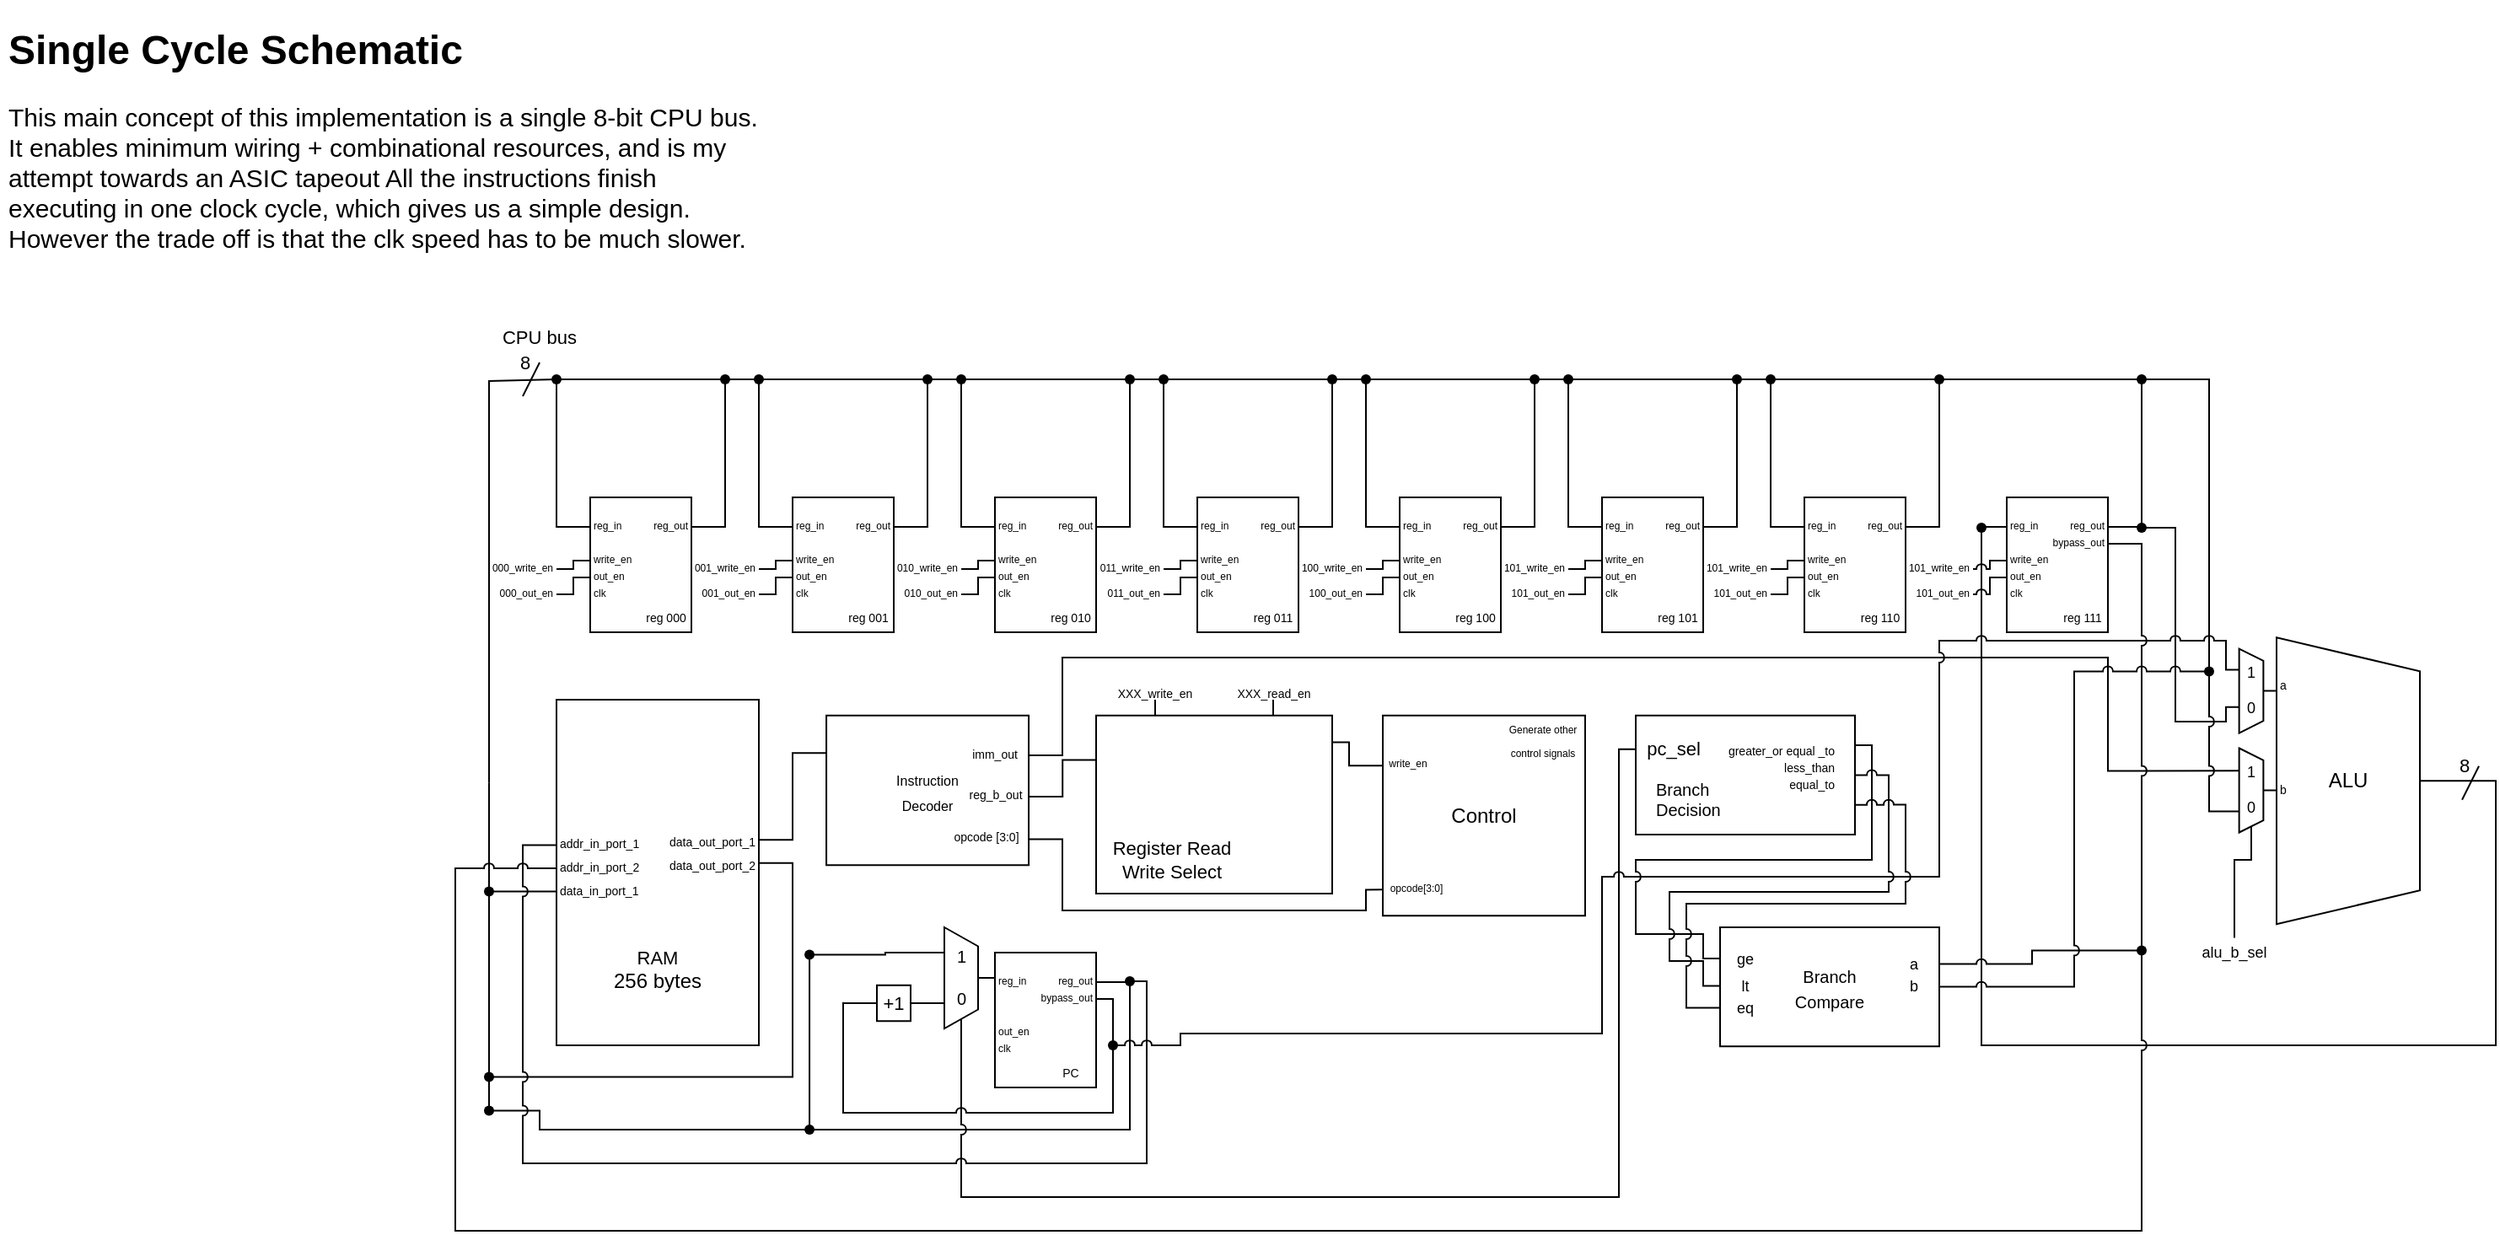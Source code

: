 <mxfile version="22.1.15" type="device">
  <diagram name="Page-1" id="C5f-q9KIwTnNEgcXSA0X">
    <mxGraphModel dx="345" dy="234" grid="1" gridSize="10" guides="1" tooltips="1" connect="1" arrows="1" fold="1" page="1" pageScale="1" pageWidth="1600" pageHeight="1000" math="0" shadow="0">
      <root>
        <mxCell id="0" />
        <mxCell id="1" parent="0" />
        <mxCell id="tLDN3tM3W0mny_JlB2la-1" value="" style="rounded=0;whiteSpace=wrap;html=1;" parent="1" vertex="1">
          <mxGeometry x="1010" y="454.38" width="130" height="70.62" as="geometry" />
        </mxCell>
        <mxCell id="AD1-2I_FPRvKC91VBRbE-1" value="" style="rounded=0;whiteSpace=wrap;html=1;" parent="1" vertex="1">
          <mxGeometry x="370" y="445" width="120" height="205" as="geometry" />
        </mxCell>
        <mxCell id="AD1-2I_FPRvKC91VBRbE-19" value="" style="group;align=right;" parent="1" vertex="1" connectable="0">
          <mxGeometry x="390" y="325" width="60" height="80" as="geometry" />
        </mxCell>
        <mxCell id="AD1-2I_FPRvKC91VBRbE-4" value="" style="rounded=0;whiteSpace=wrap;html=1;" parent="AD1-2I_FPRvKC91VBRbE-19" vertex="1">
          <mxGeometry width="60" height="80" as="geometry" />
        </mxCell>
        <mxCell id="AD1-2I_FPRvKC91VBRbE-6" value="&lt;font style=&quot;font-size: 7px;&quot;&gt;reg 000&lt;/font&gt;" style="text;html=1;strokeColor=none;fillColor=none;align=center;verticalAlign=middle;whiteSpace=wrap;rounded=0;" parent="AD1-2I_FPRvKC91VBRbE-19" vertex="1">
          <mxGeometry x="30" y="60" width="30" height="20" as="geometry" />
        </mxCell>
        <mxCell id="AD1-2I_FPRvKC91VBRbE-95" value="&lt;font style=&quot;font-size: 6px;&quot;&gt;write_en&lt;/font&gt;" style="text;html=1;strokeColor=none;fillColor=none;align=left;verticalAlign=middle;whiteSpace=wrap;rounded=0;" parent="AD1-2I_FPRvKC91VBRbE-19" vertex="1">
          <mxGeometry y="30" width="30" height="10" as="geometry" />
        </mxCell>
        <mxCell id="AD1-2I_FPRvKC91VBRbE-96" value="&lt;font style=&quot;font-size: 6px;&quot;&gt;clk&lt;br&gt;&lt;/font&gt;" style="text;html=1;strokeColor=none;fillColor=none;align=left;verticalAlign=middle;whiteSpace=wrap;rounded=0;" parent="AD1-2I_FPRvKC91VBRbE-19" vertex="1">
          <mxGeometry y="50" width="30" height="10" as="geometry" />
        </mxCell>
        <mxCell id="AD1-2I_FPRvKC91VBRbE-97" value="&lt;font style=&quot;font-size: 6px;&quot;&gt;out_en&lt;br&gt;&lt;/font&gt;" style="text;html=1;strokeColor=none;fillColor=none;align=left;verticalAlign=middle;whiteSpace=wrap;rounded=0;" parent="AD1-2I_FPRvKC91VBRbE-19" vertex="1">
          <mxGeometry y="40" width="30" height="10" as="geometry" />
        </mxCell>
        <mxCell id="AD1-2I_FPRvKC91VBRbE-104" value="&lt;span style=&quot;font-size: 6px;&quot;&gt;reg_in&lt;/span&gt;" style="text;html=1;strokeColor=none;fillColor=none;align=left;verticalAlign=middle;whiteSpace=wrap;rounded=0;" parent="AD1-2I_FPRvKC91VBRbE-19" vertex="1">
          <mxGeometry y="10" width="30" height="10" as="geometry" />
        </mxCell>
        <mxCell id="AD1-2I_FPRvKC91VBRbE-105" value="&lt;span style=&quot;font-size: 6px;&quot;&gt;reg_out&lt;/span&gt;" style="text;html=1;strokeColor=none;fillColor=none;align=right;verticalAlign=middle;whiteSpace=wrap;rounded=0;" parent="AD1-2I_FPRvKC91VBRbE-19" vertex="1">
          <mxGeometry x="30" y="10" width="30" height="10" as="geometry" />
        </mxCell>
        <mxCell id="AD1-2I_FPRvKC91VBRbE-50" value="" style="group;align=right;" parent="1" vertex="1" connectable="0">
          <mxGeometry x="1390" y="408.13" width="85" height="170" as="geometry" />
        </mxCell>
        <mxCell id="AD1-2I_FPRvKC91VBRbE-2" value="" style="shape=trapezoid;perimeter=trapezoidPerimeter;whiteSpace=wrap;html=1;fixedSize=1;rotation=90;" parent="AD1-2I_FPRvKC91VBRbE-50" vertex="1">
          <mxGeometry x="-42.5" y="42.5" width="170" height="85" as="geometry" />
        </mxCell>
        <mxCell id="AD1-2I_FPRvKC91VBRbE-3" value="ALU&lt;br&gt;" style="text;html=1;strokeColor=none;fillColor=none;align=center;verticalAlign=middle;whiteSpace=wrap;rounded=0;" parent="AD1-2I_FPRvKC91VBRbE-50" vertex="1">
          <mxGeometry y="63.75" width="85" height="42.5" as="geometry" />
        </mxCell>
        <mxCell id="hdAm_U4ZvtJkM7ybA8hB-8" value="b" style="text;html=1;strokeColor=none;fillColor=none;align=left;verticalAlign=middle;whiteSpace=wrap;rounded=0;fontSize=7;fontFamily=Helvetica;fontColor=default;" parent="AD1-2I_FPRvKC91VBRbE-50" vertex="1">
          <mxGeometry y="83.75" width="10" height="13.75" as="geometry" />
        </mxCell>
        <mxCell id="hdAm_U4ZvtJkM7ybA8hB-17" value="a" style="text;html=1;strokeColor=none;fillColor=none;align=left;verticalAlign=middle;whiteSpace=wrap;rounded=0;fontSize=7;fontFamily=Helvetica;fontColor=default;" parent="AD1-2I_FPRvKC91VBRbE-50" vertex="1">
          <mxGeometry y="21.87" width="10" height="13.75" as="geometry" />
        </mxCell>
        <mxCell id="AD1-2I_FPRvKC91VBRbE-106" value="" style="group;align=right;" parent="1" vertex="1" connectable="0">
          <mxGeometry x="630" y="595" width="60" height="80" as="geometry" />
        </mxCell>
        <mxCell id="AD1-2I_FPRvKC91VBRbE-107" value="" style="rounded=0;whiteSpace=wrap;html=1;" parent="AD1-2I_FPRvKC91VBRbE-106" vertex="1">
          <mxGeometry width="60" height="80" as="geometry" />
        </mxCell>
        <mxCell id="AD1-2I_FPRvKC91VBRbE-108" value="&lt;font style=&quot;font-size: 7px;&quot;&gt;PC&lt;/font&gt;" style="text;html=1;strokeColor=none;fillColor=none;align=center;verticalAlign=middle;whiteSpace=wrap;rounded=0;" parent="AD1-2I_FPRvKC91VBRbE-106" vertex="1">
          <mxGeometry x="30" y="60" width="30" height="20" as="geometry" />
        </mxCell>
        <mxCell id="AD1-2I_FPRvKC91VBRbE-110" value="&lt;font style=&quot;font-size: 6px;&quot;&gt;clk&lt;br&gt;&lt;/font&gt;" style="text;html=1;strokeColor=none;fillColor=none;align=left;verticalAlign=middle;whiteSpace=wrap;rounded=0;" parent="AD1-2I_FPRvKC91VBRbE-106" vertex="1">
          <mxGeometry y="50" width="30" height="10" as="geometry" />
        </mxCell>
        <mxCell id="AD1-2I_FPRvKC91VBRbE-111" value="&lt;font style=&quot;font-size: 6px;&quot;&gt;out_en&lt;br&gt;&lt;/font&gt;" style="text;html=1;strokeColor=none;fillColor=none;align=left;verticalAlign=middle;whiteSpace=wrap;rounded=0;" parent="AD1-2I_FPRvKC91VBRbE-106" vertex="1">
          <mxGeometry y="40" width="30" height="10" as="geometry" />
        </mxCell>
        <mxCell id="AD1-2I_FPRvKC91VBRbE-112" value="&lt;span style=&quot;font-size: 6px;&quot;&gt;reg_in&lt;/span&gt;" style="text;html=1;strokeColor=none;fillColor=none;align=left;verticalAlign=middle;whiteSpace=wrap;rounded=0;" parent="AD1-2I_FPRvKC91VBRbE-106" vertex="1">
          <mxGeometry y="10" width="30" height="10" as="geometry" />
        </mxCell>
        <mxCell id="AD1-2I_FPRvKC91VBRbE-113" value="&lt;span style=&quot;font-size: 6px;&quot;&gt;reg_out&lt;/span&gt;" style="text;html=1;strokeColor=none;fillColor=none;align=right;verticalAlign=middle;whiteSpace=wrap;rounded=0;" parent="AD1-2I_FPRvKC91VBRbE-106" vertex="1">
          <mxGeometry x="30" y="10" width="30" height="10" as="geometry" />
        </mxCell>
        <mxCell id="tiuVRjCa3sRhHjP37GoX-15" value="&lt;span style=&quot;font-size: 6px;&quot;&gt;bypass_out&lt;/span&gt;" style="text;html=1;strokeColor=none;fillColor=none;align=right;verticalAlign=middle;whiteSpace=wrap;rounded=0;" parent="AD1-2I_FPRvKC91VBRbE-106" vertex="1">
          <mxGeometry x="30" y="20" width="30" height="10" as="geometry" />
        </mxCell>
        <mxCell id="AD1-2I_FPRvKC91VBRbE-122" value="" style="group;align=right;" parent="1" vertex="1" connectable="0">
          <mxGeometry x="510" y="325" width="60" height="80" as="geometry" />
        </mxCell>
        <mxCell id="AD1-2I_FPRvKC91VBRbE-123" value="" style="rounded=0;whiteSpace=wrap;html=1;" parent="AD1-2I_FPRvKC91VBRbE-122" vertex="1">
          <mxGeometry width="60" height="80" as="geometry" />
        </mxCell>
        <mxCell id="AD1-2I_FPRvKC91VBRbE-124" value="&lt;font style=&quot;font-size: 7px;&quot;&gt;reg 001&lt;/font&gt;" style="text;html=1;strokeColor=none;fillColor=none;align=center;verticalAlign=middle;whiteSpace=wrap;rounded=0;" parent="AD1-2I_FPRvKC91VBRbE-122" vertex="1">
          <mxGeometry x="30" y="60" width="30" height="20" as="geometry" />
        </mxCell>
        <mxCell id="AD1-2I_FPRvKC91VBRbE-125" value="&lt;font style=&quot;font-size: 6px;&quot;&gt;write_en&lt;/font&gt;" style="text;html=1;strokeColor=none;fillColor=none;align=left;verticalAlign=middle;whiteSpace=wrap;rounded=0;" parent="AD1-2I_FPRvKC91VBRbE-122" vertex="1">
          <mxGeometry y="30" width="30" height="10" as="geometry" />
        </mxCell>
        <mxCell id="AD1-2I_FPRvKC91VBRbE-126" value="&lt;font style=&quot;font-size: 6px;&quot;&gt;clk&lt;br&gt;&lt;/font&gt;" style="text;html=1;strokeColor=none;fillColor=none;align=left;verticalAlign=middle;whiteSpace=wrap;rounded=0;" parent="AD1-2I_FPRvKC91VBRbE-122" vertex="1">
          <mxGeometry y="50" width="30" height="10" as="geometry" />
        </mxCell>
        <mxCell id="AD1-2I_FPRvKC91VBRbE-127" value="&lt;font style=&quot;font-size: 6px;&quot;&gt;out_en&lt;br&gt;&lt;/font&gt;" style="text;html=1;strokeColor=none;fillColor=none;align=left;verticalAlign=middle;whiteSpace=wrap;rounded=0;" parent="AD1-2I_FPRvKC91VBRbE-122" vertex="1">
          <mxGeometry y="40" width="30" height="10" as="geometry" />
        </mxCell>
        <mxCell id="AD1-2I_FPRvKC91VBRbE-129" value="&lt;span style=&quot;font-size: 6px;&quot;&gt;reg_out&lt;/span&gt;" style="text;html=1;strokeColor=none;fillColor=none;align=right;verticalAlign=middle;whiteSpace=wrap;rounded=0;" parent="AD1-2I_FPRvKC91VBRbE-122" vertex="1">
          <mxGeometry x="30" y="10" width="30" height="10" as="geometry" />
        </mxCell>
        <mxCell id="AD1-2I_FPRvKC91VBRbE-128" value="&lt;span style=&quot;font-size: 6px;&quot;&gt;reg_in&lt;/span&gt;" style="text;html=1;strokeColor=none;fillColor=none;align=left;verticalAlign=middle;whiteSpace=wrap;rounded=0;" parent="AD1-2I_FPRvKC91VBRbE-122" vertex="1">
          <mxGeometry y="10" width="30" height="10" as="geometry" />
        </mxCell>
        <mxCell id="AD1-2I_FPRvKC91VBRbE-130" value="" style="group;align=right;" parent="1" vertex="1" connectable="0">
          <mxGeometry x="630" y="325" width="60" height="80" as="geometry" />
        </mxCell>
        <mxCell id="AD1-2I_FPRvKC91VBRbE-131" value="" style="rounded=0;whiteSpace=wrap;html=1;" parent="AD1-2I_FPRvKC91VBRbE-130" vertex="1">
          <mxGeometry width="60" height="80" as="geometry" />
        </mxCell>
        <mxCell id="AD1-2I_FPRvKC91VBRbE-132" value="&lt;font style=&quot;font-size: 7px;&quot;&gt;reg 010&lt;/font&gt;" style="text;html=1;strokeColor=none;fillColor=none;align=center;verticalAlign=middle;whiteSpace=wrap;rounded=0;" parent="AD1-2I_FPRvKC91VBRbE-130" vertex="1">
          <mxGeometry x="30" y="60" width="30" height="20" as="geometry" />
        </mxCell>
        <mxCell id="AD1-2I_FPRvKC91VBRbE-133" value="&lt;font style=&quot;font-size: 6px;&quot;&gt;write_en&lt;/font&gt;" style="text;html=1;strokeColor=none;fillColor=none;align=left;verticalAlign=middle;whiteSpace=wrap;rounded=0;" parent="AD1-2I_FPRvKC91VBRbE-130" vertex="1">
          <mxGeometry y="30" width="30" height="10" as="geometry" />
        </mxCell>
        <mxCell id="AD1-2I_FPRvKC91VBRbE-134" value="&lt;font style=&quot;font-size: 6px;&quot;&gt;clk&lt;br&gt;&lt;/font&gt;" style="text;html=1;strokeColor=none;fillColor=none;align=left;verticalAlign=middle;whiteSpace=wrap;rounded=0;" parent="AD1-2I_FPRvKC91VBRbE-130" vertex="1">
          <mxGeometry y="50" width="30" height="10" as="geometry" />
        </mxCell>
        <mxCell id="AD1-2I_FPRvKC91VBRbE-135" value="&lt;font style=&quot;font-size: 6px;&quot;&gt;out_en&lt;br&gt;&lt;/font&gt;" style="text;html=1;strokeColor=none;fillColor=none;align=left;verticalAlign=middle;whiteSpace=wrap;rounded=0;" parent="AD1-2I_FPRvKC91VBRbE-130" vertex="1">
          <mxGeometry y="40" width="30" height="10" as="geometry" />
        </mxCell>
        <mxCell id="AD1-2I_FPRvKC91VBRbE-136" value="&lt;span style=&quot;font-size: 6px;&quot;&gt;reg_in&lt;/span&gt;" style="text;html=1;strokeColor=none;fillColor=none;align=left;verticalAlign=middle;whiteSpace=wrap;rounded=0;" parent="AD1-2I_FPRvKC91VBRbE-130" vertex="1">
          <mxGeometry y="10" width="30" height="10" as="geometry" />
        </mxCell>
        <mxCell id="AD1-2I_FPRvKC91VBRbE-137" value="&lt;span style=&quot;font-size: 6px;&quot;&gt;reg_out&lt;/span&gt;" style="text;html=1;strokeColor=none;fillColor=none;align=right;verticalAlign=middle;whiteSpace=wrap;rounded=0;" parent="AD1-2I_FPRvKC91VBRbE-130" vertex="1">
          <mxGeometry x="30" y="10" width="30" height="10" as="geometry" />
        </mxCell>
        <mxCell id="AD1-2I_FPRvKC91VBRbE-146" value="" style="group;align=right;" parent="1" vertex="1" connectable="0">
          <mxGeometry x="870" y="325" width="60" height="80" as="geometry" />
        </mxCell>
        <mxCell id="AD1-2I_FPRvKC91VBRbE-147" value="" style="rounded=0;whiteSpace=wrap;html=1;" parent="AD1-2I_FPRvKC91VBRbE-146" vertex="1">
          <mxGeometry width="60" height="80" as="geometry" />
        </mxCell>
        <mxCell id="AD1-2I_FPRvKC91VBRbE-148" value="&lt;font style=&quot;font-size: 7px;&quot;&gt;reg 100&lt;/font&gt;" style="text;html=1;strokeColor=none;fillColor=none;align=center;verticalAlign=middle;whiteSpace=wrap;rounded=0;" parent="AD1-2I_FPRvKC91VBRbE-146" vertex="1">
          <mxGeometry x="30" y="60" width="30" height="20" as="geometry" />
        </mxCell>
        <mxCell id="AD1-2I_FPRvKC91VBRbE-149" value="&lt;font style=&quot;font-size: 6px;&quot;&gt;write_en&lt;/font&gt;" style="text;html=1;strokeColor=none;fillColor=none;align=left;verticalAlign=middle;whiteSpace=wrap;rounded=0;" parent="AD1-2I_FPRvKC91VBRbE-146" vertex="1">
          <mxGeometry y="30" width="30" height="10" as="geometry" />
        </mxCell>
        <mxCell id="AD1-2I_FPRvKC91VBRbE-150" value="&lt;font style=&quot;font-size: 6px;&quot;&gt;clk&lt;br&gt;&lt;/font&gt;" style="text;html=1;strokeColor=none;fillColor=none;align=left;verticalAlign=middle;whiteSpace=wrap;rounded=0;" parent="AD1-2I_FPRvKC91VBRbE-146" vertex="1">
          <mxGeometry y="50" width="30" height="10" as="geometry" />
        </mxCell>
        <mxCell id="AD1-2I_FPRvKC91VBRbE-151" value="&lt;font style=&quot;font-size: 6px;&quot;&gt;out_en&lt;br&gt;&lt;/font&gt;" style="text;html=1;strokeColor=none;fillColor=none;align=left;verticalAlign=middle;whiteSpace=wrap;rounded=0;" parent="AD1-2I_FPRvKC91VBRbE-146" vertex="1">
          <mxGeometry y="40" width="30" height="10" as="geometry" />
        </mxCell>
        <mxCell id="AD1-2I_FPRvKC91VBRbE-152" value="&lt;span style=&quot;font-size: 6px;&quot;&gt;reg_in&lt;/span&gt;" style="text;html=1;strokeColor=none;fillColor=none;align=left;verticalAlign=middle;whiteSpace=wrap;rounded=0;" parent="AD1-2I_FPRvKC91VBRbE-146" vertex="1">
          <mxGeometry y="10" width="30" height="10" as="geometry" />
        </mxCell>
        <mxCell id="AD1-2I_FPRvKC91VBRbE-153" value="&lt;span style=&quot;font-size: 6px;&quot;&gt;reg_out&lt;/span&gt;" style="text;html=1;strokeColor=none;fillColor=none;align=right;verticalAlign=middle;whiteSpace=wrap;rounded=0;" parent="AD1-2I_FPRvKC91VBRbE-146" vertex="1">
          <mxGeometry x="30" y="10" width="30" height="10" as="geometry" />
        </mxCell>
        <mxCell id="AD1-2I_FPRvKC91VBRbE-138" value="" style="group;align=right;" parent="1" vertex="1" connectable="0">
          <mxGeometry x="750" y="325" width="60" height="80" as="geometry" />
        </mxCell>
        <mxCell id="AD1-2I_FPRvKC91VBRbE-139" value="" style="rounded=0;whiteSpace=wrap;html=1;" parent="AD1-2I_FPRvKC91VBRbE-138" vertex="1">
          <mxGeometry width="60" height="80" as="geometry" />
        </mxCell>
        <mxCell id="AD1-2I_FPRvKC91VBRbE-140" value="&lt;font style=&quot;font-size: 7px;&quot;&gt;reg 011&lt;/font&gt;" style="text;html=1;strokeColor=none;fillColor=none;align=center;verticalAlign=middle;whiteSpace=wrap;rounded=0;" parent="AD1-2I_FPRvKC91VBRbE-138" vertex="1">
          <mxGeometry x="30" y="60" width="30" height="20" as="geometry" />
        </mxCell>
        <mxCell id="AD1-2I_FPRvKC91VBRbE-141" value="&lt;font style=&quot;font-size: 6px;&quot;&gt;write_en&lt;/font&gt;" style="text;html=1;strokeColor=none;fillColor=none;align=left;verticalAlign=middle;whiteSpace=wrap;rounded=0;" parent="AD1-2I_FPRvKC91VBRbE-138" vertex="1">
          <mxGeometry y="30" width="30" height="10" as="geometry" />
        </mxCell>
        <mxCell id="AD1-2I_FPRvKC91VBRbE-142" value="&lt;font style=&quot;font-size: 6px;&quot;&gt;clk&lt;br&gt;&lt;/font&gt;" style="text;html=1;strokeColor=none;fillColor=none;align=left;verticalAlign=middle;whiteSpace=wrap;rounded=0;" parent="AD1-2I_FPRvKC91VBRbE-138" vertex="1">
          <mxGeometry y="50" width="30" height="10" as="geometry" />
        </mxCell>
        <mxCell id="AD1-2I_FPRvKC91VBRbE-143" value="&lt;font style=&quot;font-size: 6px;&quot;&gt;out_en&lt;br&gt;&lt;/font&gt;" style="text;html=1;strokeColor=none;fillColor=none;align=left;verticalAlign=middle;whiteSpace=wrap;rounded=0;" parent="AD1-2I_FPRvKC91VBRbE-138" vertex="1">
          <mxGeometry y="40" width="30" height="10" as="geometry" />
        </mxCell>
        <mxCell id="AD1-2I_FPRvKC91VBRbE-144" value="&lt;span style=&quot;font-size: 6px;&quot;&gt;reg_in&lt;/span&gt;" style="text;html=1;strokeColor=none;fillColor=none;align=left;verticalAlign=middle;whiteSpace=wrap;rounded=0;" parent="AD1-2I_FPRvKC91VBRbE-138" vertex="1">
          <mxGeometry y="10" width="30" height="10" as="geometry" />
        </mxCell>
        <mxCell id="AD1-2I_FPRvKC91VBRbE-145" value="&lt;span style=&quot;font-size: 6px;&quot;&gt;reg_out&lt;/span&gt;" style="text;html=1;strokeColor=none;fillColor=none;align=right;verticalAlign=middle;whiteSpace=wrap;rounded=0;" parent="AD1-2I_FPRvKC91VBRbE-138" vertex="1">
          <mxGeometry x="30" y="10" width="30" height="10" as="geometry" />
        </mxCell>
        <mxCell id="AD1-2I_FPRvKC91VBRbE-155" value="" style="group;align=right;" parent="1" vertex="1" connectable="0">
          <mxGeometry x="990" y="325" width="60" height="80" as="geometry" />
        </mxCell>
        <mxCell id="AD1-2I_FPRvKC91VBRbE-156" value="" style="rounded=0;whiteSpace=wrap;html=1;" parent="AD1-2I_FPRvKC91VBRbE-155" vertex="1">
          <mxGeometry width="60" height="80" as="geometry" />
        </mxCell>
        <mxCell id="AD1-2I_FPRvKC91VBRbE-157" value="&lt;font style=&quot;font-size: 7px;&quot;&gt;reg 101&lt;/font&gt;" style="text;html=1;strokeColor=none;fillColor=none;align=center;verticalAlign=middle;whiteSpace=wrap;rounded=0;" parent="AD1-2I_FPRvKC91VBRbE-155" vertex="1">
          <mxGeometry x="30" y="60" width="30" height="20" as="geometry" />
        </mxCell>
        <mxCell id="AD1-2I_FPRvKC91VBRbE-158" value="&lt;font style=&quot;font-size: 6px;&quot;&gt;write_en&lt;/font&gt;" style="text;html=1;strokeColor=none;fillColor=none;align=left;verticalAlign=middle;whiteSpace=wrap;rounded=0;" parent="AD1-2I_FPRvKC91VBRbE-155" vertex="1">
          <mxGeometry y="30" width="30" height="10" as="geometry" />
        </mxCell>
        <mxCell id="AD1-2I_FPRvKC91VBRbE-159" value="&lt;font style=&quot;font-size: 6px;&quot;&gt;clk&lt;br&gt;&lt;/font&gt;" style="text;html=1;strokeColor=none;fillColor=none;align=left;verticalAlign=middle;whiteSpace=wrap;rounded=0;" parent="AD1-2I_FPRvKC91VBRbE-155" vertex="1">
          <mxGeometry y="50" width="30" height="10" as="geometry" />
        </mxCell>
        <mxCell id="AD1-2I_FPRvKC91VBRbE-160" value="&lt;font style=&quot;font-size: 6px;&quot;&gt;out_en&lt;br&gt;&lt;/font&gt;" style="text;html=1;strokeColor=none;fillColor=none;align=left;verticalAlign=middle;whiteSpace=wrap;rounded=0;" parent="AD1-2I_FPRvKC91VBRbE-155" vertex="1">
          <mxGeometry y="40" width="30" height="10" as="geometry" />
        </mxCell>
        <mxCell id="AD1-2I_FPRvKC91VBRbE-161" value="&lt;span style=&quot;font-size: 6px;&quot;&gt;reg_in&lt;/span&gt;" style="text;html=1;strokeColor=none;fillColor=none;align=left;verticalAlign=middle;whiteSpace=wrap;rounded=0;" parent="AD1-2I_FPRvKC91VBRbE-155" vertex="1">
          <mxGeometry y="10" width="30" height="10" as="geometry" />
        </mxCell>
        <mxCell id="AD1-2I_FPRvKC91VBRbE-162" value="&lt;span style=&quot;font-size: 6px;&quot;&gt;reg_out&lt;/span&gt;" style="text;html=1;strokeColor=none;fillColor=none;align=right;verticalAlign=middle;whiteSpace=wrap;rounded=0;" parent="AD1-2I_FPRvKC91VBRbE-155" vertex="1">
          <mxGeometry x="30" y="10" width="30" height="10" as="geometry" />
        </mxCell>
        <mxCell id="AD1-2I_FPRvKC91VBRbE-163" value="" style="group;align=right;" parent="1" vertex="1" connectable="0">
          <mxGeometry x="1110" y="325" width="60" height="80" as="geometry" />
        </mxCell>
        <mxCell id="AD1-2I_FPRvKC91VBRbE-164" value="" style="rounded=0;whiteSpace=wrap;html=1;" parent="AD1-2I_FPRvKC91VBRbE-163" vertex="1">
          <mxGeometry width="60" height="80" as="geometry" />
        </mxCell>
        <mxCell id="AD1-2I_FPRvKC91VBRbE-165" value="&lt;font style=&quot;font-size: 7px;&quot;&gt;reg 110&lt;br&gt;&lt;/font&gt;" style="text;html=1;strokeColor=none;fillColor=none;align=center;verticalAlign=middle;whiteSpace=wrap;rounded=0;" parent="AD1-2I_FPRvKC91VBRbE-163" vertex="1">
          <mxGeometry x="30" y="60" width="30" height="20" as="geometry" />
        </mxCell>
        <mxCell id="AD1-2I_FPRvKC91VBRbE-166" value="&lt;font style=&quot;font-size: 6px;&quot;&gt;write_en&lt;/font&gt;" style="text;html=1;strokeColor=none;fillColor=none;align=left;verticalAlign=middle;whiteSpace=wrap;rounded=0;" parent="AD1-2I_FPRvKC91VBRbE-163" vertex="1">
          <mxGeometry y="30" width="30" height="10" as="geometry" />
        </mxCell>
        <mxCell id="AD1-2I_FPRvKC91VBRbE-167" value="&lt;font style=&quot;font-size: 6px;&quot;&gt;clk&lt;br&gt;&lt;/font&gt;" style="text;html=1;strokeColor=none;fillColor=none;align=left;verticalAlign=middle;whiteSpace=wrap;rounded=0;" parent="AD1-2I_FPRvKC91VBRbE-163" vertex="1">
          <mxGeometry y="50" width="30" height="10" as="geometry" />
        </mxCell>
        <mxCell id="AD1-2I_FPRvKC91VBRbE-168" value="&lt;font style=&quot;font-size: 6px;&quot;&gt;out_en&lt;br&gt;&lt;/font&gt;" style="text;html=1;strokeColor=none;fillColor=none;align=left;verticalAlign=middle;whiteSpace=wrap;rounded=0;" parent="AD1-2I_FPRvKC91VBRbE-163" vertex="1">
          <mxGeometry y="40" width="30" height="10" as="geometry" />
        </mxCell>
        <mxCell id="AD1-2I_FPRvKC91VBRbE-169" value="&lt;span style=&quot;font-size: 6px;&quot;&gt;reg_in&lt;/span&gt;" style="text;html=1;strokeColor=none;fillColor=none;align=left;verticalAlign=middle;whiteSpace=wrap;rounded=0;" parent="AD1-2I_FPRvKC91VBRbE-163" vertex="1">
          <mxGeometry y="10" width="30" height="10" as="geometry" />
        </mxCell>
        <mxCell id="AD1-2I_FPRvKC91VBRbE-170" value="&lt;span style=&quot;font-size: 6px;&quot;&gt;reg_out&lt;/span&gt;" style="text;html=1;strokeColor=none;fillColor=none;align=right;verticalAlign=middle;whiteSpace=wrap;rounded=0;" parent="AD1-2I_FPRvKC91VBRbE-163" vertex="1">
          <mxGeometry x="30" y="10" width="30" height="10" as="geometry" />
        </mxCell>
        <mxCell id="AD1-2I_FPRvKC91VBRbE-171" value="" style="group;align=right;" parent="1" vertex="1" connectable="0">
          <mxGeometry x="1230" y="325" width="60" height="80" as="geometry" />
        </mxCell>
        <mxCell id="AD1-2I_FPRvKC91VBRbE-172" value="" style="rounded=0;whiteSpace=wrap;html=1;" parent="AD1-2I_FPRvKC91VBRbE-171" vertex="1">
          <mxGeometry width="60" height="80" as="geometry" />
        </mxCell>
        <mxCell id="AD1-2I_FPRvKC91VBRbE-173" value="&lt;font style=&quot;font-size: 7px;&quot;&gt;reg 111&lt;br&gt;&lt;/font&gt;" style="text;html=1;strokeColor=none;fillColor=none;align=center;verticalAlign=middle;whiteSpace=wrap;rounded=0;" parent="AD1-2I_FPRvKC91VBRbE-171" vertex="1">
          <mxGeometry x="30" y="60" width="30" height="20" as="geometry" />
        </mxCell>
        <mxCell id="AD1-2I_FPRvKC91VBRbE-174" value="&lt;font style=&quot;font-size: 6px;&quot;&gt;write_en&lt;/font&gt;" style="text;html=1;strokeColor=none;fillColor=none;align=left;verticalAlign=middle;whiteSpace=wrap;rounded=0;" parent="AD1-2I_FPRvKC91VBRbE-171" vertex="1">
          <mxGeometry y="30" width="30" height="10" as="geometry" />
        </mxCell>
        <mxCell id="AD1-2I_FPRvKC91VBRbE-175" value="&lt;font style=&quot;font-size: 6px;&quot;&gt;clk&lt;br&gt;&lt;/font&gt;" style="text;html=1;strokeColor=none;fillColor=none;align=left;verticalAlign=middle;whiteSpace=wrap;rounded=0;" parent="AD1-2I_FPRvKC91VBRbE-171" vertex="1">
          <mxGeometry y="50" width="30" height="10" as="geometry" />
        </mxCell>
        <mxCell id="AD1-2I_FPRvKC91VBRbE-176" value="&lt;font style=&quot;font-size: 6px;&quot;&gt;out_en&lt;br&gt;&lt;/font&gt;" style="text;html=1;strokeColor=none;fillColor=none;align=left;verticalAlign=middle;whiteSpace=wrap;rounded=0;" parent="AD1-2I_FPRvKC91VBRbE-171" vertex="1">
          <mxGeometry y="40" width="30" height="10" as="geometry" />
        </mxCell>
        <mxCell id="AD1-2I_FPRvKC91VBRbE-177" value="&lt;span style=&quot;font-size: 6px;&quot;&gt;reg_in&lt;/span&gt;" style="text;html=1;strokeColor=none;fillColor=none;align=left;verticalAlign=middle;whiteSpace=wrap;rounded=0;" parent="AD1-2I_FPRvKC91VBRbE-171" vertex="1">
          <mxGeometry y="10" width="30" height="10" as="geometry" />
        </mxCell>
        <mxCell id="AD1-2I_FPRvKC91VBRbE-178" value="&lt;span style=&quot;font-size: 6px;&quot;&gt;reg_out&lt;/span&gt;" style="text;html=1;strokeColor=none;fillColor=none;align=right;verticalAlign=middle;whiteSpace=wrap;rounded=0;" parent="AD1-2I_FPRvKC91VBRbE-171" vertex="1">
          <mxGeometry x="30" y="10" width="30" height="10" as="geometry" />
        </mxCell>
        <mxCell id="Jz0hi4JmjngmCa_xoVfa-1" value="&lt;span style=&quot;font-size: 6px;&quot;&gt;bypass_out&lt;/span&gt;" style="text;html=1;strokeColor=none;fillColor=none;align=right;verticalAlign=middle;whiteSpace=wrap;rounded=0;" parent="AD1-2I_FPRvKC91VBRbE-171" vertex="1">
          <mxGeometry x="30" y="20" width="30" height="10" as="geometry" />
        </mxCell>
        <mxCell id="AD1-2I_FPRvKC91VBRbE-179" value="" style="edgeStyle=orthogonalEdgeStyle;shape=connector;rounded=0;orthogonalLoop=1;jettySize=auto;html=1;entryDx=0;entryDy=0;labelBackgroundColor=default;strokeColor=default;fontFamily=Helvetica;fontSize=11;fontColor=default;endArrow=none;" parent="1" edge="1">
          <mxGeometry relative="1" as="geometry">
            <mxPoint x="880" y="265" as="sourcePoint" />
            <mxPoint x="880" y="265" as="targetPoint" />
            <Array as="points" />
          </mxGeometry>
        </mxCell>
        <mxCell id="AD1-2I_FPRvKC91VBRbE-186" value="" style="edgeStyle=orthogonalEdgeStyle;shape=connector;rounded=0;orthogonalLoop=1;jettySize=auto;html=1;entryDx=0;entryDy=0;labelBackgroundColor=default;strokeColor=default;fontFamily=Helvetica;fontSize=11;fontColor=default;endArrow=none;exitDx=0;exitDy=0;" parent="1" source="AD1-2I_FPRvKC91VBRbE-241" target="AD1-2I_FPRvKC91VBRbE-185" edge="1">
          <mxGeometry relative="1" as="geometry">
            <mxPoint x="390" y="343" as="sourcePoint" />
            <mxPoint x="1500" y="458" as="targetPoint" />
            <Array as="points">
              <mxPoint x="370" y="255" />
            </Array>
          </mxGeometry>
        </mxCell>
        <mxCell id="AD1-2I_FPRvKC91VBRbE-185" value="" style="shape=waypoint;sketch=0;fillStyle=solid;size=6;pointerEvents=1;points=[];fillColor=none;resizable=0;rotatable=0;perimeter=centerPerimeter;snapToPoint=1;fontFamily=Helvetica;fontSize=11;fontColor=default;" parent="1" vertex="1">
          <mxGeometry x="460" y="245" width="20" height="20" as="geometry" />
        </mxCell>
        <mxCell id="AD1-2I_FPRvKC91VBRbE-187" style="edgeStyle=orthogonalEdgeStyle;shape=connector;rounded=0;orthogonalLoop=1;jettySize=auto;html=1;exitX=1;exitY=0.75;exitDx=0;exitDy=0;entryX=0.6;entryY=0.928;entryDx=0;entryDy=0;entryPerimeter=0;labelBackgroundColor=default;strokeColor=default;fontFamily=Helvetica;fontSize=11;fontColor=default;endArrow=none;" parent="1" source="AD1-2I_FPRvKC91VBRbE-105" target="AD1-2I_FPRvKC91VBRbE-185" edge="1">
          <mxGeometry relative="1" as="geometry" />
        </mxCell>
        <mxCell id="AD1-2I_FPRvKC91VBRbE-189" value="" style="edgeStyle=orthogonalEdgeStyle;shape=connector;rounded=0;orthogonalLoop=1;jettySize=auto;html=1;entryDx=0;entryDy=0;labelBackgroundColor=default;strokeColor=default;fontFamily=Helvetica;fontSize=11;fontColor=default;endArrow=none;exitDx=0;exitDy=0;" parent="1" source="AD1-2I_FPRvKC91VBRbE-185" target="AD1-2I_FPRvKC91VBRbE-188" edge="1">
          <mxGeometry relative="1" as="geometry">
            <mxPoint x="470" y="255" as="sourcePoint" />
            <mxPoint x="1500" y="458" as="targetPoint" />
            <Array as="points" />
          </mxGeometry>
        </mxCell>
        <mxCell id="AD1-2I_FPRvKC91VBRbE-188" value="" style="shape=waypoint;sketch=0;fillStyle=solid;size=6;pointerEvents=1;points=[];fillColor=none;resizable=0;rotatable=0;perimeter=centerPerimeter;snapToPoint=1;fontFamily=Helvetica;fontSize=11;fontColor=default;" parent="1" vertex="1">
          <mxGeometry x="480" y="245" width="20" height="20" as="geometry" />
        </mxCell>
        <mxCell id="AD1-2I_FPRvKC91VBRbE-190" style="edgeStyle=orthogonalEdgeStyle;shape=connector;rounded=0;orthogonalLoop=1;jettySize=auto;html=1;exitX=0;exitY=0.75;exitDx=0;exitDy=0;labelBackgroundColor=default;strokeColor=default;fontFamily=Helvetica;fontSize=11;fontColor=default;endArrow=none;" parent="1" source="AD1-2I_FPRvKC91VBRbE-128" target="AD1-2I_FPRvKC91VBRbE-188" edge="1">
          <mxGeometry relative="1" as="geometry" />
        </mxCell>
        <mxCell id="AD1-2I_FPRvKC91VBRbE-191" value="" style="shape=waypoint;sketch=0;fillStyle=solid;size=6;pointerEvents=1;points=[];fillColor=none;resizable=0;rotatable=0;perimeter=centerPerimeter;snapToPoint=1;fontFamily=Helvetica;fontSize=11;fontColor=default;" parent="1" vertex="1">
          <mxGeometry x="580" y="245" width="20" height="20" as="geometry" />
        </mxCell>
        <mxCell id="AD1-2I_FPRvKC91VBRbE-192" value="" style="shape=waypoint;sketch=0;fillStyle=solid;size=6;pointerEvents=1;points=[];fillColor=none;resizable=0;rotatable=0;perimeter=centerPerimeter;snapToPoint=1;fontFamily=Helvetica;fontSize=11;fontColor=default;" parent="1" vertex="1">
          <mxGeometry x="600" y="245" width="20" height="20" as="geometry" />
        </mxCell>
        <mxCell id="AD1-2I_FPRvKC91VBRbE-193" style="edgeStyle=orthogonalEdgeStyle;shape=connector;rounded=0;orthogonalLoop=1;jettySize=auto;html=1;exitX=1;exitY=0.75;exitDx=0;exitDy=0;labelBackgroundColor=default;strokeColor=default;fontFamily=Helvetica;fontSize=11;fontColor=default;endArrow=none;" parent="1" source="AD1-2I_FPRvKC91VBRbE-129" target="AD1-2I_FPRvKC91VBRbE-191" edge="1">
          <mxGeometry relative="1" as="geometry" />
        </mxCell>
        <mxCell id="AD1-2I_FPRvKC91VBRbE-194" style="edgeStyle=orthogonalEdgeStyle;shape=connector;rounded=0;orthogonalLoop=1;jettySize=auto;html=1;exitX=0;exitY=0.75;exitDx=0;exitDy=0;entryX=0.565;entryY=0.892;entryDx=0;entryDy=0;entryPerimeter=0;labelBackgroundColor=default;strokeColor=default;fontFamily=Helvetica;fontSize=11;fontColor=default;endArrow=none;" parent="1" source="AD1-2I_FPRvKC91VBRbE-136" target="AD1-2I_FPRvKC91VBRbE-192" edge="1">
          <mxGeometry relative="1" as="geometry" />
        </mxCell>
        <mxCell id="AD1-2I_FPRvKC91VBRbE-196" value="" style="edgeStyle=orthogonalEdgeStyle;shape=connector;rounded=0;orthogonalLoop=1;jettySize=auto;html=1;entryDx=0;entryDy=0;labelBackgroundColor=default;strokeColor=default;fontFamily=Helvetica;fontSize=11;fontColor=default;endArrow=none;exitDx=0;exitDy=0;" parent="1" source="AD1-2I_FPRvKC91VBRbE-188" target="AD1-2I_FPRvKC91VBRbE-195" edge="1">
          <mxGeometry relative="1" as="geometry">
            <mxPoint x="490" y="255" as="sourcePoint" />
            <mxPoint x="1500" y="458" as="targetPoint" />
            <Array as="points" />
          </mxGeometry>
        </mxCell>
        <mxCell id="AD1-2I_FPRvKC91VBRbE-195" value="" style="shape=waypoint;sketch=0;fillStyle=solid;size=6;pointerEvents=1;points=[];fillColor=none;resizable=0;rotatable=0;perimeter=centerPerimeter;snapToPoint=1;fontFamily=Helvetica;fontSize=11;fontColor=default;" parent="1" vertex="1">
          <mxGeometry x="700" y="245" width="20" height="20" as="geometry" />
        </mxCell>
        <mxCell id="AD1-2I_FPRvKC91VBRbE-197" style="edgeStyle=orthogonalEdgeStyle;shape=connector;rounded=0;orthogonalLoop=1;jettySize=auto;html=1;exitX=1;exitY=0.75;exitDx=0;exitDy=0;labelBackgroundColor=default;strokeColor=default;fontFamily=Helvetica;fontSize=11;fontColor=default;endArrow=none;" parent="1" source="AD1-2I_FPRvKC91VBRbE-137" target="AD1-2I_FPRvKC91VBRbE-195" edge="1">
          <mxGeometry relative="1" as="geometry" />
        </mxCell>
        <mxCell id="AD1-2I_FPRvKC91VBRbE-199" value="" style="edgeStyle=orthogonalEdgeStyle;shape=connector;rounded=0;orthogonalLoop=1;jettySize=auto;html=1;entryDx=0;entryDy=0;labelBackgroundColor=default;strokeColor=default;fontFamily=Helvetica;fontSize=11;fontColor=default;endArrow=none;exitDx=0;exitDy=0;" parent="1" source="AD1-2I_FPRvKC91VBRbE-195" target="AD1-2I_FPRvKC91VBRbE-198" edge="1">
          <mxGeometry relative="1" as="geometry">
            <mxPoint x="710" y="255" as="sourcePoint" />
            <mxPoint x="1500" y="458" as="targetPoint" />
            <Array as="points" />
          </mxGeometry>
        </mxCell>
        <mxCell id="AD1-2I_FPRvKC91VBRbE-198" value="" style="shape=waypoint;sketch=0;fillStyle=solid;size=6;pointerEvents=1;points=[];fillColor=none;resizable=0;rotatable=0;perimeter=centerPerimeter;snapToPoint=1;fontFamily=Helvetica;fontSize=11;fontColor=default;" parent="1" vertex="1">
          <mxGeometry x="720" y="245" width="20" height="20" as="geometry" />
        </mxCell>
        <mxCell id="AD1-2I_FPRvKC91VBRbE-200" style="edgeStyle=orthogonalEdgeStyle;shape=connector;rounded=0;orthogonalLoop=1;jettySize=auto;html=1;exitX=0;exitY=0.75;exitDx=0;exitDy=0;labelBackgroundColor=default;strokeColor=default;fontFamily=Helvetica;fontSize=11;fontColor=default;endArrow=none;" parent="1" source="AD1-2I_FPRvKC91VBRbE-144" target="AD1-2I_FPRvKC91VBRbE-198" edge="1">
          <mxGeometry relative="1" as="geometry" />
        </mxCell>
        <mxCell id="AD1-2I_FPRvKC91VBRbE-202" value="" style="edgeStyle=orthogonalEdgeStyle;shape=connector;rounded=0;orthogonalLoop=1;jettySize=auto;html=1;entryDx=0;entryDy=0;labelBackgroundColor=default;strokeColor=default;fontFamily=Helvetica;fontSize=11;fontColor=default;endArrow=none;exitDx=0;exitDy=0;" parent="1" source="AD1-2I_FPRvKC91VBRbE-198" target="AD1-2I_FPRvKC91VBRbE-201" edge="1">
          <mxGeometry relative="1" as="geometry">
            <mxPoint x="730" y="255" as="sourcePoint" />
            <mxPoint x="1500" y="458" as="targetPoint" />
            <Array as="points" />
          </mxGeometry>
        </mxCell>
        <mxCell id="AD1-2I_FPRvKC91VBRbE-201" value="" style="shape=waypoint;sketch=0;fillStyle=solid;size=6;pointerEvents=1;points=[];fillColor=none;resizable=0;rotatable=0;perimeter=centerPerimeter;snapToPoint=1;fontFamily=Helvetica;fontSize=11;fontColor=default;" parent="1" vertex="1">
          <mxGeometry x="820" y="245" width="20" height="20" as="geometry" />
        </mxCell>
        <mxCell id="AD1-2I_FPRvKC91VBRbE-203" style="edgeStyle=orthogonalEdgeStyle;shape=connector;rounded=0;orthogonalLoop=1;jettySize=auto;html=1;exitX=1;exitY=0.75;exitDx=0;exitDy=0;labelBackgroundColor=default;strokeColor=default;fontFamily=Helvetica;fontSize=11;fontColor=default;endArrow=none;" parent="1" source="AD1-2I_FPRvKC91VBRbE-145" target="AD1-2I_FPRvKC91VBRbE-201" edge="1">
          <mxGeometry relative="1" as="geometry" />
        </mxCell>
        <mxCell id="AD1-2I_FPRvKC91VBRbE-205" value="" style="edgeStyle=orthogonalEdgeStyle;shape=connector;rounded=0;orthogonalLoop=1;jettySize=auto;html=1;entryDx=0;entryDy=0;labelBackgroundColor=default;strokeColor=default;fontFamily=Helvetica;fontSize=11;fontColor=default;endArrow=none;exitDx=0;exitDy=0;" parent="1" source="AD1-2I_FPRvKC91VBRbE-201" target="AD1-2I_FPRvKC91VBRbE-204" edge="1">
          <mxGeometry relative="1" as="geometry">
            <mxPoint x="830" y="255" as="sourcePoint" />
            <mxPoint x="1500" y="458" as="targetPoint" />
            <Array as="points" />
          </mxGeometry>
        </mxCell>
        <mxCell id="AD1-2I_FPRvKC91VBRbE-204" value="" style="shape=waypoint;sketch=0;fillStyle=solid;size=6;pointerEvents=1;points=[];fillColor=none;resizable=0;rotatable=0;perimeter=centerPerimeter;snapToPoint=1;fontFamily=Helvetica;fontSize=11;fontColor=default;" parent="1" vertex="1">
          <mxGeometry x="840" y="245" width="20" height="20" as="geometry" />
        </mxCell>
        <mxCell id="AD1-2I_FPRvKC91VBRbE-206" style="edgeStyle=orthogonalEdgeStyle;shape=connector;rounded=0;orthogonalLoop=1;jettySize=auto;html=1;exitX=0;exitY=0.75;exitDx=0;exitDy=0;entryX=0.733;entryY=0.683;entryDx=0;entryDy=0;entryPerimeter=0;labelBackgroundColor=default;strokeColor=default;fontFamily=Helvetica;fontSize=11;fontColor=default;endArrow=none;" parent="1" source="AD1-2I_FPRvKC91VBRbE-152" target="AD1-2I_FPRvKC91VBRbE-204" edge="1">
          <mxGeometry relative="1" as="geometry" />
        </mxCell>
        <mxCell id="AD1-2I_FPRvKC91VBRbE-208" value="" style="edgeStyle=orthogonalEdgeStyle;shape=connector;rounded=0;orthogonalLoop=1;jettySize=auto;html=1;entryDx=0;entryDy=0;labelBackgroundColor=default;strokeColor=default;fontFamily=Helvetica;fontSize=11;fontColor=default;endArrow=none;exitDx=0;exitDy=0;" parent="1" source="AD1-2I_FPRvKC91VBRbE-204" target="AD1-2I_FPRvKC91VBRbE-207" edge="1">
          <mxGeometry relative="1" as="geometry">
            <mxPoint x="850" y="255" as="sourcePoint" />
            <mxPoint x="1500" y="458" as="targetPoint" />
            <Array as="points" />
          </mxGeometry>
        </mxCell>
        <mxCell id="AD1-2I_FPRvKC91VBRbE-207" value="" style="shape=waypoint;sketch=0;fillStyle=solid;size=6;pointerEvents=1;points=[];fillColor=none;resizable=0;rotatable=0;perimeter=centerPerimeter;snapToPoint=1;fontFamily=Helvetica;fontSize=11;fontColor=default;" parent="1" vertex="1">
          <mxGeometry x="940" y="245" width="20" height="20" as="geometry" />
        </mxCell>
        <mxCell id="AD1-2I_FPRvKC91VBRbE-210" value="" style="edgeStyle=orthogonalEdgeStyle;shape=connector;rounded=0;orthogonalLoop=1;jettySize=auto;html=1;entryDx=0;entryDy=0;labelBackgroundColor=default;strokeColor=default;fontFamily=Helvetica;fontSize=11;fontColor=default;endArrow=none;exitDx=0;exitDy=0;" parent="1" source="AD1-2I_FPRvKC91VBRbE-207" target="AD1-2I_FPRvKC91VBRbE-209" edge="1">
          <mxGeometry relative="1" as="geometry">
            <mxPoint x="950" y="255" as="sourcePoint" />
            <mxPoint x="1500" y="458" as="targetPoint" />
            <Array as="points" />
          </mxGeometry>
        </mxCell>
        <mxCell id="AD1-2I_FPRvKC91VBRbE-209" value="" style="shape=waypoint;sketch=0;fillStyle=solid;size=6;pointerEvents=1;points=[];fillColor=none;resizable=0;rotatable=0;perimeter=centerPerimeter;snapToPoint=1;fontFamily=Helvetica;fontSize=11;fontColor=default;" parent="1" vertex="1">
          <mxGeometry x="960" y="245" width="20" height="20" as="geometry" />
        </mxCell>
        <mxCell id="AD1-2I_FPRvKC91VBRbE-211" style="edgeStyle=orthogonalEdgeStyle;shape=connector;rounded=0;orthogonalLoop=1;jettySize=auto;html=1;exitX=1;exitY=0.75;exitDx=0;exitDy=0;entryX=0.632;entryY=0.777;entryDx=0;entryDy=0;entryPerimeter=0;labelBackgroundColor=default;strokeColor=default;fontFamily=Helvetica;fontSize=11;fontColor=default;endArrow=none;" parent="1" source="AD1-2I_FPRvKC91VBRbE-153" target="AD1-2I_FPRvKC91VBRbE-207" edge="1">
          <mxGeometry relative="1" as="geometry" />
        </mxCell>
        <mxCell id="AD1-2I_FPRvKC91VBRbE-212" style="edgeStyle=orthogonalEdgeStyle;shape=connector;rounded=0;orthogonalLoop=1;jettySize=auto;html=1;exitX=0;exitY=0.75;exitDx=0;exitDy=0;entryX=0.577;entryY=0.795;entryDx=0;entryDy=0;entryPerimeter=0;labelBackgroundColor=default;strokeColor=default;fontFamily=Helvetica;fontSize=11;fontColor=default;endArrow=none;" parent="1" source="AD1-2I_FPRvKC91VBRbE-161" target="AD1-2I_FPRvKC91VBRbE-209" edge="1">
          <mxGeometry relative="1" as="geometry" />
        </mxCell>
        <mxCell id="AD1-2I_FPRvKC91VBRbE-214" value="" style="edgeStyle=orthogonalEdgeStyle;shape=connector;rounded=0;orthogonalLoop=1;jettySize=auto;html=1;entryDx=0;entryDy=0;labelBackgroundColor=default;strokeColor=default;fontFamily=Helvetica;fontSize=11;fontColor=default;endArrow=none;exitDx=0;exitDy=0;" parent="1" source="AD1-2I_FPRvKC91VBRbE-209" target="AD1-2I_FPRvKC91VBRbE-213" edge="1">
          <mxGeometry relative="1" as="geometry">
            <mxPoint x="970" y="255" as="sourcePoint" />
            <mxPoint x="1500" y="458" as="targetPoint" />
            <Array as="points" />
          </mxGeometry>
        </mxCell>
        <mxCell id="AD1-2I_FPRvKC91VBRbE-213" value="" style="shape=waypoint;sketch=0;fillStyle=solid;size=6;pointerEvents=1;points=[];fillColor=none;resizable=0;rotatable=0;perimeter=centerPerimeter;snapToPoint=1;fontFamily=Helvetica;fontSize=11;fontColor=default;" parent="1" vertex="1">
          <mxGeometry x="1060" y="245" width="20" height="20" as="geometry" />
        </mxCell>
        <mxCell id="AD1-2I_FPRvKC91VBRbE-216" value="" style="edgeStyle=orthogonalEdgeStyle;shape=connector;rounded=0;orthogonalLoop=1;jettySize=auto;html=1;entryDx=0;entryDy=0;labelBackgroundColor=default;strokeColor=default;fontFamily=Helvetica;fontSize=11;fontColor=default;endArrow=none;exitDx=0;exitDy=0;" parent="1" source="AD1-2I_FPRvKC91VBRbE-213" target="AD1-2I_FPRvKC91VBRbE-215" edge="1">
          <mxGeometry relative="1" as="geometry">
            <mxPoint x="1070" y="255" as="sourcePoint" />
            <mxPoint x="1500" y="458" as="targetPoint" />
            <Array as="points" />
          </mxGeometry>
        </mxCell>
        <mxCell id="AD1-2I_FPRvKC91VBRbE-215" value="" style="shape=waypoint;sketch=0;fillStyle=solid;size=6;pointerEvents=1;points=[];fillColor=none;resizable=0;rotatable=0;perimeter=centerPerimeter;snapToPoint=1;fontFamily=Helvetica;fontSize=11;fontColor=default;" parent="1" vertex="1">
          <mxGeometry x="1080" y="245" width="20" height="20" as="geometry" />
        </mxCell>
        <mxCell id="AD1-2I_FPRvKC91VBRbE-217" style="edgeStyle=orthogonalEdgeStyle;shape=connector;rounded=0;orthogonalLoop=1;jettySize=auto;html=1;exitX=1;exitY=0.75;exitDx=0;exitDy=0;entryX=0.632;entryY=0.741;entryDx=0;entryDy=0;entryPerimeter=0;labelBackgroundColor=default;strokeColor=default;fontFamily=Helvetica;fontSize=11;fontColor=default;endArrow=none;" parent="1" source="AD1-2I_FPRvKC91VBRbE-162" target="AD1-2I_FPRvKC91VBRbE-213" edge="1">
          <mxGeometry relative="1" as="geometry" />
        </mxCell>
        <mxCell id="AD1-2I_FPRvKC91VBRbE-218" style="edgeStyle=orthogonalEdgeStyle;shape=connector;rounded=0;orthogonalLoop=1;jettySize=auto;html=1;exitX=0;exitY=0.75;exitDx=0;exitDy=0;entryX=0.65;entryY=0.777;entryDx=0;entryDy=0;entryPerimeter=0;labelBackgroundColor=default;strokeColor=default;fontFamily=Helvetica;fontSize=11;fontColor=default;endArrow=none;" parent="1" source="AD1-2I_FPRvKC91VBRbE-169" target="AD1-2I_FPRvKC91VBRbE-215" edge="1">
          <mxGeometry relative="1" as="geometry" />
        </mxCell>
        <mxCell id="AD1-2I_FPRvKC91VBRbE-221" value="" style="edgeStyle=orthogonalEdgeStyle;shape=connector;rounded=0;orthogonalLoop=1;jettySize=auto;html=1;entryDx=0;entryDy=0;labelBackgroundColor=default;strokeColor=default;fontFamily=Helvetica;fontSize=11;fontColor=default;endArrow=none;exitDx=0;exitDy=0;" parent="1" source="AD1-2I_FPRvKC91VBRbE-215" target="AD1-2I_FPRvKC91VBRbE-220" edge="1">
          <mxGeometry relative="1" as="geometry">
            <mxPoint x="1090" y="255" as="sourcePoint" />
            <mxPoint x="1500" y="458" as="targetPoint" />
            <Array as="points" />
          </mxGeometry>
        </mxCell>
        <mxCell id="AD1-2I_FPRvKC91VBRbE-220" value="" style="shape=waypoint;sketch=0;fillStyle=solid;size=6;pointerEvents=1;points=[];fillColor=none;resizable=0;rotatable=0;perimeter=centerPerimeter;snapToPoint=1;fontFamily=Helvetica;fontSize=11;fontColor=default;" parent="1" vertex="1">
          <mxGeometry x="1180" y="245" width="20" height="20" as="geometry" />
        </mxCell>
        <mxCell id="AD1-2I_FPRvKC91VBRbE-223" value="" style="edgeStyle=orthogonalEdgeStyle;shape=connector;rounded=0;orthogonalLoop=1;jettySize=auto;html=1;entryDx=0;entryDy=0;labelBackgroundColor=default;strokeColor=default;fontFamily=Helvetica;fontSize=11;fontColor=default;endArrow=none;exitDx=0;exitDy=0;" parent="1" source="AD1-2I_FPRvKC91VBRbE-220" edge="1">
          <mxGeometry relative="1" as="geometry">
            <mxPoint x="1190" y="255" as="sourcePoint" />
            <mxPoint x="1210" y="255" as="targetPoint" />
            <Array as="points" />
          </mxGeometry>
        </mxCell>
        <mxCell id="AD1-2I_FPRvKC91VBRbE-224" style="edgeStyle=orthogonalEdgeStyle;shape=connector;rounded=0;orthogonalLoop=1;jettySize=auto;html=1;exitX=1;exitY=0.75;exitDx=0;exitDy=0;entryX=0.565;entryY=0.851;entryDx=0;entryDy=0;entryPerimeter=0;labelBackgroundColor=default;strokeColor=default;fontFamily=Helvetica;fontSize=11;fontColor=default;endArrow=none;" parent="1" source="AD1-2I_FPRvKC91VBRbE-170" target="AD1-2I_FPRvKC91VBRbE-220" edge="1">
          <mxGeometry relative="1" as="geometry" />
        </mxCell>
        <mxCell id="AD1-2I_FPRvKC91VBRbE-227" value="" style="edgeStyle=orthogonalEdgeStyle;shape=connector;rounded=0;orthogonalLoop=1;jettySize=auto;html=1;entryDx=0;entryDy=0;labelBackgroundColor=default;strokeColor=default;fontFamily=Helvetica;fontSize=11;fontColor=default;endArrow=none;exitDx=0;exitDy=0;" parent="1" target="AD1-2I_FPRvKC91VBRbE-226" edge="1">
          <mxGeometry relative="1" as="geometry">
            <mxPoint x="1210" y="255" as="sourcePoint" />
            <mxPoint x="1500" y="458" as="targetPoint" />
            <Array as="points">
              <mxPoint x="380" y="255" />
            </Array>
          </mxGeometry>
        </mxCell>
        <mxCell id="AD1-2I_FPRvKC91VBRbE-226" value="" style="shape=waypoint;sketch=0;fillStyle=solid;size=6;pointerEvents=1;points=[];fillColor=none;resizable=0;rotatable=0;perimeter=centerPerimeter;snapToPoint=1;fontFamily=Helvetica;fontSize=11;fontColor=default;" parent="1" vertex="1">
          <mxGeometry x="1300" y="245" width="20" height="20" as="geometry" />
        </mxCell>
        <mxCell id="AD1-2I_FPRvKC91VBRbE-228" style="edgeStyle=orthogonalEdgeStyle;shape=connector;rounded=0;orthogonalLoop=1;jettySize=auto;html=1;exitDx=0;exitDy=0;entryX=0.546;entryY=0.896;entryDx=0;entryDy=0;entryPerimeter=0;labelBackgroundColor=default;strokeColor=default;fontFamily=Helvetica;fontSize=11;fontColor=default;endArrow=none;" parent="1" source="AD1-2I_FPRvKC91VBRbE-271" target="AD1-2I_FPRvKC91VBRbE-226" edge="1">
          <mxGeometry relative="1" as="geometry" />
        </mxCell>
        <mxCell id="AD1-2I_FPRvKC91VBRbE-231" value="&lt;font style=&quot;font-size: 7px;&quot;&gt;addr_in_port_1&lt;/font&gt;" style="text;html=1;strokeColor=none;fillColor=none;align=left;verticalAlign=middle;whiteSpace=wrap;rounded=0;fontSize=7;fontFamily=Helvetica;fontColor=default;" parent="1" vertex="1">
          <mxGeometry x="370" y="524.37" width="60" height="13.75" as="geometry" />
        </mxCell>
        <mxCell id="AD1-2I_FPRvKC91VBRbE-243" style="edgeStyle=orthogonalEdgeStyle;shape=connector;rounded=0;orthogonalLoop=1;jettySize=auto;html=1;exitDx=0;exitDy=0;entryX=0.36;entryY=0.538;entryDx=0;entryDy=0;entryPerimeter=0;labelBackgroundColor=default;strokeColor=default;fontFamily=Helvetica;fontSize=11;fontColor=default;endArrow=none;jumpStyle=arc;" parent="1" target="AD1-2I_FPRvKC91VBRbE-241" edge="1">
          <mxGeometry relative="1" as="geometry">
            <Array as="points">
              <mxPoint x="330" y="256" />
              <mxPoint x="370" y="256" />
            </Array>
            <mxPoint x="330" y="494.37" as="sourcePoint" />
          </mxGeometry>
        </mxCell>
        <mxCell id="tiuVRjCa3sRhHjP37GoX-39" style="edgeStyle=orthogonalEdgeStyle;shape=connector;rounded=0;jumpStyle=arc;orthogonalLoop=1;jettySize=auto;html=1;exitX=1;exitY=0.5;exitDx=0;exitDy=0;entryX=0;entryY=0.25;entryDx=0;entryDy=0;labelBackgroundColor=default;strokeColor=default;align=center;verticalAlign=middle;fontFamily=Helvetica;fontSize=11;fontColor=default;endArrow=none;" parent="1" source="AD1-2I_FPRvKC91VBRbE-233" target="tiuVRjCa3sRhHjP37GoX-5" edge="1">
          <mxGeometry relative="1" as="geometry" />
        </mxCell>
        <mxCell id="AD1-2I_FPRvKC91VBRbE-233" value="&lt;font style=&quot;&quot;&gt;&lt;font style=&quot;font-size: 7px;&quot;&gt;data_out_port_1&lt;/font&gt;&lt;br&gt;&lt;/font&gt;" style="text;html=1;strokeColor=none;fillColor=none;align=right;verticalAlign=middle;whiteSpace=wrap;rounded=0;fontSize=11;fontFamily=Helvetica;fontColor=default;" parent="1" vertex="1">
          <mxGeometry x="440" y="521.25" width="50" height="13.75" as="geometry" />
        </mxCell>
        <mxCell id="AD1-2I_FPRvKC91VBRbE-242" value="" style="edgeStyle=orthogonalEdgeStyle;shape=connector;rounded=0;orthogonalLoop=1;jettySize=auto;html=1;entryDx=0;entryDy=0;labelBackgroundColor=default;strokeColor=default;fontFamily=Helvetica;fontSize=11;fontColor=default;endArrow=none;exitX=0;exitY=0.75;exitDx=0;exitDy=0;" parent="1" source="AD1-2I_FPRvKC91VBRbE-104" target="AD1-2I_FPRvKC91VBRbE-241" edge="1">
          <mxGeometry relative="1" as="geometry">
            <mxPoint x="390" y="342" as="sourcePoint" />
            <mxPoint x="470" y="255" as="targetPoint" />
            <Array as="points">
              <mxPoint x="370" y="343" />
            </Array>
          </mxGeometry>
        </mxCell>
        <mxCell id="AD1-2I_FPRvKC91VBRbE-241" value="" style="shape=waypoint;sketch=0;fillStyle=solid;size=6;pointerEvents=1;points=[];fillColor=none;resizable=0;rotatable=0;perimeter=centerPerimeter;snapToPoint=1;fontFamily=Helvetica;fontSize=11;fontColor=default;" parent="1" vertex="1">
          <mxGeometry x="360" y="245" width="20" height="20" as="geometry" />
        </mxCell>
        <mxCell id="AD1-2I_FPRvKC91VBRbE-265" value="" style="edgeStyle=orthogonalEdgeStyle;shape=connector;rounded=0;orthogonalLoop=1;jettySize=auto;html=1;exitDx=0;exitDy=0;entryDx=0;entryDy=0;entryPerimeter=0;labelBackgroundColor=default;strokeColor=default;fontFamily=Helvetica;fontSize=11;fontColor=default;endArrow=none;" parent="1" edge="1">
          <mxGeometry relative="1" as="geometry">
            <mxPoint x="1210" y="340" as="sourcePoint" />
            <mxPoint x="1210" y="340" as="targetPoint" />
          </mxGeometry>
        </mxCell>
        <mxCell id="AD1-2I_FPRvKC91VBRbE-269" value="" style="shape=waypoint;sketch=0;fillStyle=solid;size=6;pointerEvents=1;points=[];fillColor=none;resizable=0;rotatable=0;perimeter=centerPerimeter;snapToPoint=1;fontFamily=Helvetica;fontSize=11;fontColor=default;" parent="1" vertex="1">
          <mxGeometry x="1205" y="333" width="20" height="20" as="geometry" />
        </mxCell>
        <mxCell id="AD1-2I_FPRvKC91VBRbE-272" value="" style="edgeStyle=orthogonalEdgeStyle;shape=connector;rounded=0;orthogonalLoop=1;jettySize=auto;html=1;exitX=1;exitY=0.75;exitDx=0;exitDy=0;entryDx=0;entryDy=0;entryPerimeter=0;labelBackgroundColor=default;strokeColor=default;fontFamily=Helvetica;fontSize=11;fontColor=default;endArrow=none;" parent="1" source="AD1-2I_FPRvKC91VBRbE-178" target="AD1-2I_FPRvKC91VBRbE-271" edge="1">
          <mxGeometry relative="1" as="geometry">
            <mxPoint x="1290" y="343" as="sourcePoint" />
            <mxPoint x="1310" y="255" as="targetPoint" />
          </mxGeometry>
        </mxCell>
        <mxCell id="AD1-2I_FPRvKC91VBRbE-271" value="" style="shape=waypoint;sketch=0;fillStyle=solid;size=6;pointerEvents=1;points=[];fillColor=none;resizable=0;rotatable=0;perimeter=centerPerimeter;snapToPoint=1;fontFamily=Helvetica;fontSize=11;fontColor=default;" parent="1" vertex="1">
          <mxGeometry x="1300" y="333" width="20" height="20" as="geometry" />
        </mxCell>
        <mxCell id="AD1-2I_FPRvKC91VBRbE-287" value="" style="endArrow=none;html=1;rounded=0;labelBackgroundColor=default;strokeColor=default;fontFamily=Helvetica;fontSize=11;fontColor=default;shape=connector;jumpStyle=none;" parent="1" edge="1">
          <mxGeometry width="50" height="50" relative="1" as="geometry">
            <mxPoint x="350" y="265" as="sourcePoint" />
            <mxPoint x="360" y="245" as="targetPoint" />
          </mxGeometry>
        </mxCell>
        <mxCell id="AD1-2I_FPRvKC91VBRbE-289" value="8" style="edgeLabel;html=1;align=center;verticalAlign=middle;resizable=0;points=[];fontSize=11;fontFamily=Helvetica;fontColor=default;" parent="AD1-2I_FPRvKC91VBRbE-287" vertex="1" connectable="0">
          <mxGeometry x="0.867" y="-1" relative="1" as="geometry">
            <mxPoint x="-10" y="-2" as="offset" />
          </mxGeometry>
        </mxCell>
        <mxCell id="AD1-2I_FPRvKC91VBRbE-290" value="CPU bus" style="text;html=1;strokeColor=none;fillColor=none;align=center;verticalAlign=middle;whiteSpace=wrap;rounded=0;fontSize=11;fontFamily=Helvetica;fontColor=default;" parent="1" vertex="1">
          <mxGeometry x="320" y="215" width="80" height="30" as="geometry" />
        </mxCell>
        <mxCell id="AD1-2I_FPRvKC91VBRbE-295" value="" style="endArrow=none;html=1;rounded=0;labelBackgroundColor=default;strokeColor=default;fontFamily=Helvetica;fontSize=11;fontColor=default;shape=connector;jumpStyle=arc;exitDx=0;exitDy=0;exitPerimeter=0;edgeStyle=orthogonalEdgeStyle;" parent="1" source="pn1axEp1Zz7bbhyXCy7V-21" target="tiuVRjCa3sRhHjP37GoX-80" edge="1">
          <mxGeometry width="50" height="50" relative="1" as="geometry">
            <mxPoint x="440" y="585" as="sourcePoint" />
            <mxPoint x="350" y="845" as="targetPoint" />
            <Array as="points">
              <mxPoint x="360" y="689" />
              <mxPoint x="360" y="700" />
              <mxPoint x="710" y="700" />
            </Array>
          </mxGeometry>
        </mxCell>
        <mxCell id="AD1-2I_FPRvKC91VBRbE-298" value="" style="endArrow=none;html=1;rounded=0;labelBackgroundColor=default;strokeColor=default;fontFamily=Helvetica;fontSize=11;fontColor=default;shape=connector;jumpStyle=none;" parent="1" edge="1">
          <mxGeometry width="50" height="50" relative="1" as="geometry">
            <mxPoint x="1500" y="504.37" as="sourcePoint" />
            <mxPoint x="1510" y="484.37" as="targetPoint" />
          </mxGeometry>
        </mxCell>
        <mxCell id="AD1-2I_FPRvKC91VBRbE-299" value="8" style="edgeLabel;html=1;align=center;verticalAlign=middle;resizable=0;points=[];fontSize=11;fontFamily=Helvetica;fontColor=default;" parent="AD1-2I_FPRvKC91VBRbE-298" vertex="1" connectable="0">
          <mxGeometry x="0.867" y="-1" relative="1" as="geometry">
            <mxPoint x="-10" y="-2" as="offset" />
          </mxGeometry>
        </mxCell>
        <mxCell id="pn1axEp1Zz7bbhyXCy7V-22" value="" style="endArrow=none;html=1;rounded=0;labelBackgroundColor=default;strokeColor=default;fontFamily=Helvetica;fontSize=11;fontColor=default;shape=connector;jumpStyle=arc;exitDx=0;exitDy=0;exitPerimeter=0;entryDx=0;entryDy=0;entryPerimeter=0;edgeStyle=orthogonalEdgeStyle;" parent="1" source="pn1axEp1Zz7bbhyXCy7V-129" target="pn1axEp1Zz7bbhyXCy7V-21" edge="1">
          <mxGeometry width="50" height="50" relative="1" as="geometry">
            <mxPoint x="330" y="494.37" as="sourcePoint" />
            <mxPoint x="350" y="845" as="targetPoint" />
            <Array as="points" />
          </mxGeometry>
        </mxCell>
        <mxCell id="pn1axEp1Zz7bbhyXCy7V-21" value="" style="shape=waypoint;sketch=0;fillStyle=solid;size=6;pointerEvents=1;points=[];fillColor=none;resizable=0;rotatable=0;perimeter=centerPerimeter;snapToPoint=1;fontFamily=Helvetica;fontSize=11;fontColor=default;" parent="1" vertex="1">
          <mxGeometry x="320" y="678.76" width="20" height="20" as="geometry" />
        </mxCell>
        <mxCell id="pn1axEp1Zz7bbhyXCy7V-104" value="&lt;font style=&quot;font-size: 7px;&quot;&gt;greater_or equal _to&lt;/font&gt;" style="text;html=1;strokeColor=none;fillColor=none;align=right;verticalAlign=middle;whiteSpace=wrap;rounded=0;fontSize=11;fontFamily=Helvetica;fontColor=default;" parent="1" vertex="1">
          <mxGeometry x="1050" y="469.38" width="80" height="10" as="geometry" />
        </mxCell>
        <mxCell id="pn1axEp1Zz7bbhyXCy7V-105" value="&lt;font style=&quot;font-size: 7px;&quot;&gt;less_than&lt;/font&gt;" style="text;html=1;strokeColor=none;fillColor=none;align=right;verticalAlign=middle;whiteSpace=wrap;rounded=0;fontSize=11;fontFamily=Helvetica;fontColor=default;" parent="1" vertex="1">
          <mxGeometry x="1070" y="479.38" width="60" height="10" as="geometry" />
        </mxCell>
        <mxCell id="pn1axEp1Zz7bbhyXCy7V-106" value="&lt;font style=&quot;font-size: 7px;&quot;&gt;equal_to&lt;/font&gt;" style="text;html=1;strokeColor=none;fillColor=none;align=right;verticalAlign=middle;whiteSpace=wrap;rounded=0;fontSize=11;fontFamily=Helvetica;fontColor=default;" parent="1" vertex="1">
          <mxGeometry x="1070" y="489.38" width="60" height="10" as="geometry" />
        </mxCell>
        <mxCell id="pn1axEp1Zz7bbhyXCy7V-125" style="edgeStyle=orthogonalEdgeStyle;shape=connector;rounded=0;jumpStyle=arc;orthogonalLoop=1;jettySize=auto;html=1;exitX=0;exitY=0.5;exitDx=0;exitDy=0;labelBackgroundColor=default;strokeColor=default;fontFamily=Helvetica;fontSize=11;fontColor=default;endArrow=none;" parent="1" source="pn1axEp1Zz7bbhyXCy7V-115" target="pn1axEp1Zz7bbhyXCy7V-123" edge="1">
          <mxGeometry relative="1" as="geometry" />
        </mxCell>
        <mxCell id="pn1axEp1Zz7bbhyXCy7V-115" value="&lt;font style=&quot;font-size: 7px;&quot;&gt;data_in_port_1&lt;br style=&quot;font-size: 7px;&quot;&gt;&lt;/font&gt;" style="text;html=1;strokeColor=none;fillColor=none;align=left;verticalAlign=middle;whiteSpace=wrap;rounded=0;fontSize=7;fontFamily=Helvetica;fontColor=default;" parent="1" vertex="1">
          <mxGeometry x="370" y="551.87" width="60" height="13.75" as="geometry" />
        </mxCell>
        <mxCell id="pn1axEp1Zz7bbhyXCy7V-120" value="" style="endArrow=none;html=1;rounded=0;labelBackgroundColor=default;strokeColor=default;fontFamily=Helvetica;fontSize=11;fontColor=default;shape=connector;jumpStyle=arc;exitX=0.429;exitY=0.845;exitDx=0;exitDy=0;exitPerimeter=0;entryDx=0;entryDy=0;entryPerimeter=0;edgeStyle=orthogonalEdgeStyle;" parent="1" edge="1">
          <mxGeometry width="50" height="50" relative="1" as="geometry">
            <mxPoint x="330" y="494.37" as="sourcePoint" />
            <mxPoint x="330" y="545" as="targetPoint" />
            <Array as="points" />
          </mxGeometry>
        </mxCell>
        <mxCell id="pn1axEp1Zz7bbhyXCy7V-114" value="&lt;font style=&quot;font-size: 7px;&quot;&gt;addr_in_port_2&lt;/font&gt;" style="text;html=1;strokeColor=none;fillColor=none;align=left;verticalAlign=middle;whiteSpace=wrap;rounded=0;fontSize=7;fontFamily=Helvetica;fontColor=default;" parent="1" vertex="1">
          <mxGeometry x="370" y="538.12" width="60" height="13.75" as="geometry" />
        </mxCell>
        <mxCell id="pn1axEp1Zz7bbhyXCy7V-124" value="" style="endArrow=none;html=1;rounded=0;labelBackgroundColor=default;strokeColor=default;fontFamily=Helvetica;fontSize=11;fontColor=default;shape=connector;jumpStyle=arc;exitDx=0;exitDy=0;exitPerimeter=0;entryDx=0;entryDy=0;entryPerimeter=0;edgeStyle=orthogonalEdgeStyle;" parent="1" target="pn1axEp1Zz7bbhyXCy7V-123" edge="1">
          <mxGeometry width="50" height="50" relative="1" as="geometry">
            <mxPoint x="330" y="545" as="sourcePoint" />
            <mxPoint x="330" y="845" as="targetPoint" />
            <Array as="points" />
          </mxGeometry>
        </mxCell>
        <mxCell id="pn1axEp1Zz7bbhyXCy7V-123" value="" style="shape=waypoint;sketch=0;fillStyle=solid;size=6;pointerEvents=1;points=[];fillColor=none;resizable=0;rotatable=0;perimeter=centerPerimeter;snapToPoint=1;fontFamily=Helvetica;fontSize=11;fontColor=default;" parent="1" vertex="1">
          <mxGeometry x="320" y="548.75" width="20" height="20" as="geometry" />
        </mxCell>
        <mxCell id="pn1axEp1Zz7bbhyXCy7V-130" value="" style="endArrow=none;html=1;rounded=0;labelBackgroundColor=default;strokeColor=default;fontFamily=Helvetica;fontSize=11;fontColor=default;shape=connector;jumpStyle=arc;exitDx=0;exitDy=0;exitPerimeter=0;entryDx=0;entryDy=0;entryPerimeter=0;edgeStyle=orthogonalEdgeStyle;" parent="1" source="pn1axEp1Zz7bbhyXCy7V-123" target="pn1axEp1Zz7bbhyXCy7V-129" edge="1">
          <mxGeometry width="50" height="50" relative="1" as="geometry">
            <mxPoint x="330" y="559" as="sourcePoint" />
            <mxPoint x="330" y="845" as="targetPoint" />
            <Array as="points" />
          </mxGeometry>
        </mxCell>
        <mxCell id="pn1axEp1Zz7bbhyXCy7V-129" value="" style="shape=waypoint;sketch=0;fillStyle=solid;size=6;pointerEvents=1;points=[];fillColor=none;resizable=0;rotatable=0;perimeter=centerPerimeter;snapToPoint=1;fontFamily=Helvetica;fontSize=11;fontColor=default;" parent="1" vertex="1">
          <mxGeometry x="320" y="658.76" width="20" height="20" as="geometry" />
        </mxCell>
        <mxCell id="pn1axEp1Zz7bbhyXCy7V-131" style="edgeStyle=orthogonalEdgeStyle;shape=connector;rounded=0;jumpStyle=arc;orthogonalLoop=1;jettySize=auto;html=1;exitX=1;exitY=0.5;exitDx=0;exitDy=0;entryX=0.72;entryY=0.75;entryDx=0;entryDy=0;entryPerimeter=0;labelBackgroundColor=default;strokeColor=default;fontFamily=Helvetica;fontSize=11;fontColor=default;endArrow=none;" parent="1" source="pn1axEp1Zz7bbhyXCy7V-128" target="pn1axEp1Zz7bbhyXCy7V-129" edge="1">
          <mxGeometry relative="1" as="geometry">
            <Array as="points">
              <mxPoint x="510" y="542" />
              <mxPoint x="510" y="669" />
            </Array>
          </mxGeometry>
        </mxCell>
        <mxCell id="pn1axEp1Zz7bbhyXCy7V-128" value="&lt;font style=&quot;&quot;&gt;&lt;font style=&quot;font-size: 7px;&quot;&gt;data_out_port_2&lt;/font&gt;&lt;br&gt;&lt;/font&gt;" style="text;html=1;strokeColor=none;fillColor=none;align=right;verticalAlign=middle;whiteSpace=wrap;rounded=0;fontSize=11;fontFamily=Helvetica;fontColor=default;" parent="1" vertex="1">
          <mxGeometry x="440" y="535" width="50" height="13.75" as="geometry" />
        </mxCell>
        <mxCell id="jeE5MprJbQdfb26vRbnc-1" value="&lt;h1&gt;Single Cycle Schematic&lt;/h1&gt;&lt;p style=&quot;font-size: 15px;&quot;&gt;This main concept of this implementation is a single 8-bit CPU bus. It enables minimum wiring + combinational resources, and is my attempt towards an ASIC tapeout All the instructions finish executing in one clock cycle, which gives us a simple design. However the trade off is that the clk speed has to be much slower.&amp;nbsp;&lt;/p&gt;&lt;p style=&quot;font-size: 15px;&quot;&gt;&lt;br&gt;&lt;/p&gt;" style="text;html=1;strokeColor=none;fillColor=none;spacing=5;spacingTop=-20;whiteSpace=wrap;overflow=hidden;rounded=0;" parent="1" vertex="1">
          <mxGeometry x="40" y="40" width="460" height="150" as="geometry" />
        </mxCell>
        <mxCell id="tLDN3tM3W0mny_JlB2la-2" value="Branch Decision" style="text;html=1;strokeColor=none;fillColor=none;align=left;verticalAlign=middle;whiteSpace=wrap;rounded=0;fontSize=10;" parent="1" vertex="1">
          <mxGeometry x="1020" y="489.38" width="60" height="30" as="geometry" />
        </mxCell>
        <mxCell id="tLDN3tM3W0mny_JlB2la-15" style="edgeStyle=orthogonalEdgeStyle;shape=connector;rounded=0;jumpStyle=arc;orthogonalLoop=1;jettySize=auto;html=1;exitX=0.5;exitY=0;exitDx=0;exitDy=0;entryX=0;entryY=0.5;entryDx=0;entryDy=0;labelBackgroundColor=default;strokeColor=default;align=center;verticalAlign=middle;fontFamily=Helvetica;fontSize=11;fontColor=default;endArrow=none;" parent="1" source="tLDN3tM3W0mny_JlB2la-13" target="AD1-2I_FPRvKC91VBRbE-112" edge="1">
          <mxGeometry relative="1" as="geometry" />
        </mxCell>
        <mxCell id="tLDN3tM3W0mny_JlB2la-13" value="" style="shape=trapezoid;perimeter=trapezoidPerimeter;whiteSpace=wrap;html=1;fixedSize=1;direction=south;size=11.24;" parent="1" vertex="1">
          <mxGeometry x="600" y="580" width="20" height="60" as="geometry" />
        </mxCell>
        <mxCell id="tLDN3tM3W0mny_JlB2la-18" style="edgeStyle=orthogonalEdgeStyle;shape=connector;rounded=0;jumpStyle=arc;orthogonalLoop=1;jettySize=auto;html=1;exitX=1;exitY=0.5;exitDx=0;exitDy=0;entryX=0.75;entryY=1;entryDx=0;entryDy=0;labelBackgroundColor=default;strokeColor=default;align=center;verticalAlign=middle;fontFamily=Helvetica;fontSize=11;fontColor=default;endArrow=none;" parent="1" target="tLDN3tM3W0mny_JlB2la-13" edge="1">
          <mxGeometry relative="1" as="geometry">
            <mxPoint x="580" y="625.0" as="sourcePoint" />
          </mxGeometry>
        </mxCell>
        <mxCell id="tiuVRjCa3sRhHjP37GoX-1" value="0" style="text;html=1;strokeColor=none;fillColor=none;align=right;verticalAlign=middle;whiteSpace=wrap;rounded=0;fontSize=10;" parent="1" vertex="1">
          <mxGeometry x="605" y="614.38" width="10" height="14.38" as="geometry" />
        </mxCell>
        <mxCell id="tiuVRjCa3sRhHjP37GoX-2" value="1" style="text;html=1;strokeColor=none;fillColor=none;align=right;verticalAlign=middle;whiteSpace=wrap;rounded=0;fontSize=10;" parent="1" vertex="1">
          <mxGeometry x="605" y="590.0" width="10" height="14.38" as="geometry" />
        </mxCell>
        <mxCell id="tiuVRjCa3sRhHjP37GoX-31" style="edgeStyle=orthogonalEdgeStyle;shape=connector;rounded=0;jumpStyle=arc;orthogonalLoop=1;jettySize=auto;html=1;exitX=1;exitY=0.25;exitDx=0;exitDy=0;entryX=0;entryY=0.5;entryDx=0;entryDy=0;labelBackgroundColor=default;strokeColor=default;align=center;verticalAlign=middle;fontFamily=Helvetica;fontSize=11;fontColor=default;endArrow=none;" parent="1" source="tiuVRjCa3sRhHjP37GoX-5" target="tiuVRjCa3sRhHjP37GoX-24" edge="1">
          <mxGeometry relative="1" as="geometry">
            <Array as="points">
              <mxPoint x="670" y="478" />
              <mxPoint x="670" y="420" />
              <mxPoint x="1290" y="420" />
              <mxPoint x="1290" y="487" />
            </Array>
          </mxGeometry>
        </mxCell>
        <mxCell id="tiuVRjCa3sRhHjP37GoX-5" value="&lt;font style=&quot;font-size: 8px;&quot;&gt;Instruction &lt;br&gt;Decoder&lt;/font&gt;" style="rounded=0;whiteSpace=wrap;html=1;" parent="1" vertex="1">
          <mxGeometry x="530.03" y="454.38" width="120" height="88.75" as="geometry" />
        </mxCell>
        <mxCell id="tiuVRjCa3sRhHjP37GoX-6" value="&lt;font style=&quot;font-size: 7px;&quot;&gt;imm_out&lt;/font&gt;" style="text;html=1;strokeColor=none;fillColor=none;align=center;verticalAlign=middle;whiteSpace=wrap;rounded=0;fontSize=11;fontFamily=Helvetica;fontColor=default;" parent="1" vertex="1">
          <mxGeometry x="614.96" y="470.62" width="30" height="10" as="geometry" />
        </mxCell>
        <mxCell id="tiuVRjCa3sRhHjP37GoX-7" value="&lt;font style=&quot;font-size: 7px;&quot;&gt;reg_b_out&lt;/font&gt;" style="text;html=1;strokeColor=none;fillColor=none;align=center;verticalAlign=middle;whiteSpace=wrap;rounded=0;fontSize=11;fontFamily=Helvetica;fontColor=default;" parent="1" vertex="1">
          <mxGeometry x="610.55" y="495" width="39.45" height="10" as="geometry" />
        </mxCell>
        <mxCell id="tiuVRjCa3sRhHjP37GoX-8" value="&lt;font style=&quot;font-size: 7px;&quot;&gt;opcode [3:0]&lt;/font&gt;" style="text;html=1;strokeColor=none;fillColor=none;align=center;verticalAlign=middle;whiteSpace=wrap;rounded=0;fontSize=11;fontFamily=Helvetica;fontColor=default;" parent="1" vertex="1">
          <mxGeometry x="600" y="520.25" width="50.03" height="10" as="geometry" />
        </mxCell>
        <mxCell id="tiuVRjCa3sRhHjP37GoX-9" value="Control" style="rounded=0;whiteSpace=wrap;html=1;points=[[0,0,0,0,0],[0,0.25,0,0,0],[0,0.5,0,0,0],[0,0.75,0,0,0],[0,1,0,0,0],[0.25,0,0,0,0],[0.25,1,0,0,0],[0.5,0,0,0,0],[0.5,1,0,0,0],[0.75,0,0,0,0],[0.75,1,0,0,0],[1,0,0,0,0],[1,0.15,0,0,0],[1,0.3,0,0,0],[1,0.45,0,0,0],[1,0.59,0,0,0],[1,0.72,0,0,0],[1,0.86,0,0,0],[1,1,0,0,0]];" parent="1" vertex="1">
          <mxGeometry x="860" y="454.38" width="120" height="118.75" as="geometry" />
        </mxCell>
        <mxCell id="tiuVRjCa3sRhHjP37GoX-100" style="edgeStyle=orthogonalEdgeStyle;shape=connector;rounded=0;jumpStyle=arc;orthogonalLoop=1;jettySize=auto;html=1;exitX=0;exitY=0.5;exitDx=0;exitDy=0;entryX=1;entryY=0.5;entryDx=0;entryDy=0;labelBackgroundColor=default;strokeColor=default;align=center;verticalAlign=middle;fontFamily=Helvetica;fontSize=11;fontColor=default;endArrow=none;" parent="1" source="tiuVRjCa3sRhHjP37GoX-10" target="tLDN3tM3W0mny_JlB2la-13" edge="1">
          <mxGeometry relative="1" as="geometry">
            <Array as="points">
              <mxPoint x="1000" y="474" />
              <mxPoint x="1000" y="740" />
              <mxPoint x="610" y="740" />
            </Array>
          </mxGeometry>
        </mxCell>
        <mxCell id="tiuVRjCa3sRhHjP37GoX-10" value="pc_sel" style="text;html=1;strokeColor=none;fillColor=none;align=center;verticalAlign=middle;whiteSpace=wrap;rounded=0;fontSize=11;fontFamily=Helvetica;fontColor=default;" parent="1" vertex="1">
          <mxGeometry x="1010.0" y="464.38" width="45" height="20" as="geometry" />
        </mxCell>
        <mxCell id="tiuVRjCa3sRhHjP37GoX-37" style="edgeStyle=orthogonalEdgeStyle;shape=connector;rounded=0;jumpStyle=arc;orthogonalLoop=1;jettySize=auto;html=1;exitX=0;exitY=0.5;exitDx=0;exitDy=0;labelBackgroundColor=default;strokeColor=default;align=center;verticalAlign=middle;fontFamily=Helvetica;fontSize=11;fontColor=default;endArrow=none;" parent="1" source="tiuVRjCa3sRhHjP37GoX-16" edge="1">
          <mxGeometry relative="1" as="geometry">
            <mxPoint x="540" y="624.38" as="targetPoint" />
          </mxGeometry>
        </mxCell>
        <mxCell id="tiuVRjCa3sRhHjP37GoX-16" value="+1" style="rounded=0;whiteSpace=wrap;html=1;fontFamily=Helvetica;fontSize=11;fontColor=default;" parent="1" vertex="1">
          <mxGeometry x="560" y="614.38" width="20" height="21.24" as="geometry" />
        </mxCell>
        <mxCell id="tiuVRjCa3sRhHjP37GoX-21" style="edgeStyle=orthogonalEdgeStyle;shape=connector;rounded=0;jumpStyle=arc;orthogonalLoop=1;jettySize=auto;html=1;exitX=0;exitY=0.5;exitDx=0;exitDy=0;labelBackgroundColor=default;strokeColor=default;align=center;verticalAlign=middle;fontFamily=Helvetica;fontSize=11;fontColor=default;endArrow=none;" parent="1" source="Jz0hi4JmjngmCa_xoVfa-5" target="AD1-2I_FPRvKC91VBRbE-271" edge="1">
          <mxGeometry relative="1" as="geometry">
            <Array as="points">
              <mxPoint x="1360" y="449" />
              <mxPoint x="1360" y="458" />
              <mxPoint x="1330" y="458" />
              <mxPoint x="1330" y="343" />
            </Array>
          </mxGeometry>
        </mxCell>
        <mxCell id="tiuVRjCa3sRhHjP37GoX-30" style="edgeStyle=orthogonalEdgeStyle;shape=connector;rounded=0;jumpStyle=arc;orthogonalLoop=1;jettySize=auto;html=1;exitX=0.75;exitY=1;exitDx=0;exitDy=0;labelBackgroundColor=default;strokeColor=default;align=center;verticalAlign=middle;fontFamily=Helvetica;fontSize=11;fontColor=default;endArrow=none;" parent="1" source="tiuVRjCa3sRhHjP37GoX-22" target="AD1-2I_FPRvKC91VBRbE-226" edge="1">
          <mxGeometry relative="1" as="geometry">
            <Array as="points">
              <mxPoint x="1350" y="511" />
              <mxPoint x="1350" y="255" />
            </Array>
          </mxGeometry>
        </mxCell>
        <mxCell id="tiuVRjCa3sRhHjP37GoX-96" style="edgeStyle=orthogonalEdgeStyle;shape=connector;rounded=0;jumpStyle=arc;orthogonalLoop=1;jettySize=auto;html=1;exitX=1;exitY=0.5;exitDx=0;exitDy=0;entryX=0.5;entryY=0;entryDx=0;entryDy=0;labelBackgroundColor=default;strokeColor=default;align=center;verticalAlign=middle;fontFamily=Helvetica;fontSize=11;fontColor=default;endArrow=none;" parent="1" source="tiuVRjCa3sRhHjP37GoX-22" target="tiuVRjCa3sRhHjP37GoX-95" edge="1">
          <mxGeometry relative="1" as="geometry">
            <Array as="points">
              <mxPoint x="1375" y="540" />
              <mxPoint x="1365" y="540" />
            </Array>
          </mxGeometry>
        </mxCell>
        <mxCell id="tiuVRjCa3sRhHjP37GoX-22" value="" style="shape=trapezoid;perimeter=trapezoidPerimeter;whiteSpace=wrap;html=1;fixedSize=1;fontFamily=Helvetica;fontSize=11;fontColor=default;rotation=90;size=7.18;" parent="1" vertex="1">
          <mxGeometry x="1350" y="491.57" width="50" height="14.37" as="geometry" />
        </mxCell>
        <mxCell id="tiuVRjCa3sRhHjP37GoX-23" value="&lt;font style=&quot;font-size: 9px;&quot;&gt;0&lt;/font&gt;" style="text;html=1;strokeColor=none;fillColor=none;align=center;verticalAlign=middle;whiteSpace=wrap;rounded=0;fontSize=11;fontFamily=Helvetica;fontColor=default;" parent="1" vertex="1">
          <mxGeometry x="1370" y="503.37" width="10" height="10" as="geometry" />
        </mxCell>
        <mxCell id="tiuVRjCa3sRhHjP37GoX-24" value="&lt;font style=&quot;font-size: 9px;&quot;&gt;1&lt;/font&gt;" style="text;html=1;strokeColor=none;fillColor=none;align=center;verticalAlign=middle;whiteSpace=wrap;rounded=0;fontSize=11;fontFamily=Helvetica;fontColor=default;" parent="1" vertex="1">
          <mxGeometry x="1370" y="484.37" width="10" height="5.63" as="geometry" />
        </mxCell>
        <mxCell id="tiuVRjCa3sRhHjP37GoX-25" style="edgeStyle=orthogonalEdgeStyle;shape=connector;rounded=0;jumpStyle=arc;orthogonalLoop=1;jettySize=auto;html=1;exitX=0;exitY=0.5;exitDx=0;exitDy=0;entryX=0.5;entryY=0;entryDx=0;entryDy=0;labelBackgroundColor=default;strokeColor=default;align=center;verticalAlign=middle;fontFamily=Helvetica;fontSize=11;fontColor=default;endArrow=none;" parent="1" source="hdAm_U4ZvtJkM7ybA8hB-8" target="tiuVRjCa3sRhHjP37GoX-22" edge="1">
          <mxGeometry relative="1" as="geometry" />
        </mxCell>
        <mxCell id="tiuVRjCa3sRhHjP37GoX-35" value="" style="edgeStyle=orthogonalEdgeStyle;shape=connector;rounded=0;jumpStyle=arc;orthogonalLoop=1;jettySize=auto;html=1;exitX=1;exitY=0.75;exitDx=0;exitDy=0;entryDx=0;entryDy=0;labelBackgroundColor=default;strokeColor=default;align=center;verticalAlign=middle;fontFamily=Helvetica;fontSize=11;fontColor=default;endArrow=none;" parent="1" source="tiuVRjCa3sRhHjP37GoX-15" edge="1">
          <mxGeometry relative="1" as="geometry">
            <mxPoint x="690" y="603" as="sourcePoint" />
            <mxPoint x="540" y="624.38" as="targetPoint" />
            <Array as="points">
              <mxPoint x="700" y="622" />
              <mxPoint x="700" y="690" />
              <mxPoint x="540" y="690" />
            </Array>
          </mxGeometry>
        </mxCell>
        <mxCell id="tiuVRjCa3sRhHjP37GoX-45" style="edgeStyle=orthogonalEdgeStyle;shape=connector;rounded=0;jumpStyle=arc;orthogonalLoop=1;jettySize=auto;html=1;exitX=1;exitY=0.75;exitDx=0;exitDy=0;entryX=0;entryY=0.75;entryDx=0;entryDy=0;labelBackgroundColor=default;strokeColor=default;align=center;verticalAlign=middle;fontFamily=Helvetica;fontSize=11;fontColor=default;endArrow=none;" parent="1" source="tiuVRjCa3sRhHjP37GoX-40" target="AD1-2I_FPRvKC91VBRbE-95" edge="1">
          <mxGeometry relative="1" as="geometry">
            <Array as="points">
              <mxPoint x="380" y="368" />
              <mxPoint x="380" y="363" />
            </Array>
          </mxGeometry>
        </mxCell>
        <mxCell id="tiuVRjCa3sRhHjP37GoX-40" value="&lt;font style=&quot;font-size: 6px;&quot;&gt;000_write_en&lt;/font&gt;" style="text;html=1;strokeColor=none;fillColor=none;align=right;verticalAlign=middle;whiteSpace=wrap;rounded=0;fontSize=11;fontFamily=Helvetica;fontColor=default;" parent="1" vertex="1">
          <mxGeometry x="330" y="360" width="40" height="10" as="geometry" />
        </mxCell>
        <mxCell id="tiuVRjCa3sRhHjP37GoX-44" style="edgeStyle=orthogonalEdgeStyle;shape=connector;rounded=0;jumpStyle=arc;orthogonalLoop=1;jettySize=auto;html=1;exitX=1;exitY=0.75;exitDx=0;exitDy=0;entryX=0;entryY=0.75;entryDx=0;entryDy=0;labelBackgroundColor=default;strokeColor=default;align=center;verticalAlign=middle;fontFamily=Helvetica;fontSize=11;fontColor=default;endArrow=none;" parent="1" source="tiuVRjCa3sRhHjP37GoX-42" target="AD1-2I_FPRvKC91VBRbE-97" edge="1">
          <mxGeometry relative="1" as="geometry">
            <Array as="points">
              <mxPoint x="380" y="383" />
              <mxPoint x="380" y="373" />
            </Array>
          </mxGeometry>
        </mxCell>
        <mxCell id="tiuVRjCa3sRhHjP37GoX-42" value="&lt;font style=&quot;font-size: 6px;&quot;&gt;000_out_en&lt;/font&gt;" style="text;html=1;strokeColor=none;fillColor=none;align=right;verticalAlign=middle;whiteSpace=wrap;rounded=0;fontSize=11;fontFamily=Helvetica;fontColor=default;" parent="1" vertex="1">
          <mxGeometry x="330" y="375" width="40" height="10" as="geometry" />
        </mxCell>
        <mxCell id="tiuVRjCa3sRhHjP37GoX-49" style="edgeStyle=orthogonalEdgeStyle;shape=connector;rounded=0;jumpStyle=arc;orthogonalLoop=1;jettySize=auto;html=1;exitX=1;exitY=0.75;exitDx=0;exitDy=0;entryX=0;entryY=0.75;entryDx=0;entryDy=0;labelBackgroundColor=default;strokeColor=default;align=center;verticalAlign=middle;fontFamily=Helvetica;fontSize=11;fontColor=default;endArrow=none;" parent="1" source="tiuVRjCa3sRhHjP37GoX-46" target="AD1-2I_FPRvKC91VBRbE-125" edge="1">
          <mxGeometry relative="1" as="geometry">
            <Array as="points">
              <mxPoint x="500" y="368" />
              <mxPoint x="500" y="363" />
            </Array>
          </mxGeometry>
        </mxCell>
        <mxCell id="tiuVRjCa3sRhHjP37GoX-46" value="&lt;font style=&quot;font-size: 6px;&quot;&gt;001_write_en&lt;/font&gt;" style="text;html=1;strokeColor=none;fillColor=none;align=right;verticalAlign=middle;whiteSpace=wrap;rounded=0;fontSize=11;fontFamily=Helvetica;fontColor=default;" parent="1" vertex="1">
          <mxGeometry x="450" y="360" width="40" height="10" as="geometry" />
        </mxCell>
        <mxCell id="tiuVRjCa3sRhHjP37GoX-48" style="edgeStyle=orthogonalEdgeStyle;shape=connector;rounded=0;jumpStyle=arc;orthogonalLoop=1;jettySize=auto;html=1;exitX=1;exitY=0.75;exitDx=0;exitDy=0;entryX=0;entryY=0.75;entryDx=0;entryDy=0;labelBackgroundColor=default;strokeColor=default;align=center;verticalAlign=middle;fontFamily=Helvetica;fontSize=11;fontColor=default;endArrow=none;" parent="1" source="tiuVRjCa3sRhHjP37GoX-47" target="AD1-2I_FPRvKC91VBRbE-127" edge="1">
          <mxGeometry relative="1" as="geometry">
            <Array as="points">
              <mxPoint x="500" y="383" />
              <mxPoint x="500" y="373" />
            </Array>
          </mxGeometry>
        </mxCell>
        <mxCell id="tiuVRjCa3sRhHjP37GoX-47" value="&lt;font style=&quot;font-size: 6px;&quot;&gt;001_out_en&lt;/font&gt;" style="text;html=1;strokeColor=none;fillColor=none;align=right;verticalAlign=middle;whiteSpace=wrap;rounded=0;fontSize=11;fontFamily=Helvetica;fontColor=default;" parent="1" vertex="1">
          <mxGeometry x="450" y="375" width="40" height="10" as="geometry" />
        </mxCell>
        <mxCell id="tiuVRjCa3sRhHjP37GoX-53" style="edgeStyle=orthogonalEdgeStyle;shape=connector;rounded=0;jumpStyle=arc;orthogonalLoop=1;jettySize=auto;html=1;exitX=1;exitY=0.75;exitDx=0;exitDy=0;entryX=0;entryY=0.75;entryDx=0;entryDy=0;labelBackgroundColor=default;strokeColor=default;align=center;verticalAlign=middle;fontFamily=Helvetica;fontSize=11;fontColor=default;endArrow=none;" parent="1" source="tiuVRjCa3sRhHjP37GoX-50" target="AD1-2I_FPRvKC91VBRbE-133" edge="1">
          <mxGeometry relative="1" as="geometry">
            <Array as="points">
              <mxPoint x="620" y="368" />
              <mxPoint x="620" y="363" />
            </Array>
          </mxGeometry>
        </mxCell>
        <mxCell id="tiuVRjCa3sRhHjP37GoX-50" value="&lt;font style=&quot;font-size: 6px;&quot;&gt;010_write_en&lt;/font&gt;" style="text;html=1;strokeColor=none;fillColor=none;align=right;verticalAlign=middle;whiteSpace=wrap;rounded=0;fontSize=11;fontFamily=Helvetica;fontColor=default;" parent="1" vertex="1">
          <mxGeometry x="570.03" y="360" width="40" height="10" as="geometry" />
        </mxCell>
        <mxCell id="tiuVRjCa3sRhHjP37GoX-52" style="edgeStyle=orthogonalEdgeStyle;shape=connector;rounded=0;jumpStyle=arc;orthogonalLoop=1;jettySize=auto;html=1;exitX=1;exitY=0.75;exitDx=0;exitDy=0;entryX=0;entryY=0.75;entryDx=0;entryDy=0;labelBackgroundColor=default;strokeColor=default;align=center;verticalAlign=middle;fontFamily=Helvetica;fontSize=11;fontColor=default;endArrow=none;" parent="1" source="tiuVRjCa3sRhHjP37GoX-51" target="AD1-2I_FPRvKC91VBRbE-135" edge="1">
          <mxGeometry relative="1" as="geometry">
            <Array as="points">
              <mxPoint x="620" y="383" />
              <mxPoint x="620" y="373" />
            </Array>
          </mxGeometry>
        </mxCell>
        <mxCell id="tiuVRjCa3sRhHjP37GoX-51" value="&lt;font style=&quot;font-size: 6px;&quot;&gt;010_out_en&lt;/font&gt;" style="text;html=1;strokeColor=none;fillColor=none;align=right;verticalAlign=middle;whiteSpace=wrap;rounded=0;fontSize=11;fontFamily=Helvetica;fontColor=default;" parent="1" vertex="1">
          <mxGeometry x="570.03" y="375" width="40" height="10" as="geometry" />
        </mxCell>
        <mxCell id="tiuVRjCa3sRhHjP37GoX-57" style="edgeStyle=orthogonalEdgeStyle;shape=connector;rounded=0;jumpStyle=arc;orthogonalLoop=1;jettySize=auto;html=1;exitX=1;exitY=0.75;exitDx=0;exitDy=0;entryX=0;entryY=0.75;entryDx=0;entryDy=0;labelBackgroundColor=default;strokeColor=default;align=center;verticalAlign=middle;fontFamily=Helvetica;fontSize=11;fontColor=default;endArrow=none;" parent="1" source="tiuVRjCa3sRhHjP37GoX-54" target="AD1-2I_FPRvKC91VBRbE-141" edge="1">
          <mxGeometry relative="1" as="geometry">
            <Array as="points">
              <mxPoint x="740" y="368" />
              <mxPoint x="740" y="363" />
            </Array>
          </mxGeometry>
        </mxCell>
        <mxCell id="tiuVRjCa3sRhHjP37GoX-54" value="&lt;font style=&quot;font-size: 6px;&quot;&gt;011_write_en&lt;/font&gt;" style="text;html=1;strokeColor=none;fillColor=none;align=right;verticalAlign=middle;whiteSpace=wrap;rounded=0;fontSize=11;fontFamily=Helvetica;fontColor=default;" parent="1" vertex="1">
          <mxGeometry x="690" y="360" width="40" height="10" as="geometry" />
        </mxCell>
        <mxCell id="tiuVRjCa3sRhHjP37GoX-56" style="edgeStyle=orthogonalEdgeStyle;shape=connector;rounded=0;jumpStyle=arc;orthogonalLoop=1;jettySize=auto;html=1;exitX=1;exitY=0.75;exitDx=0;exitDy=0;entryX=0;entryY=0.75;entryDx=0;entryDy=0;labelBackgroundColor=default;strokeColor=default;align=center;verticalAlign=middle;fontFamily=Helvetica;fontSize=11;fontColor=default;endArrow=none;" parent="1" source="tiuVRjCa3sRhHjP37GoX-55" target="AD1-2I_FPRvKC91VBRbE-143" edge="1">
          <mxGeometry relative="1" as="geometry">
            <Array as="points">
              <mxPoint x="740" y="383" />
              <mxPoint x="740" y="373" />
            </Array>
          </mxGeometry>
        </mxCell>
        <mxCell id="tiuVRjCa3sRhHjP37GoX-55" value="&lt;font style=&quot;font-size: 6px;&quot;&gt;011_out_en&lt;/font&gt;" style="text;html=1;strokeColor=none;fillColor=none;align=right;verticalAlign=middle;whiteSpace=wrap;rounded=0;fontSize=11;fontFamily=Helvetica;fontColor=default;" parent="1" vertex="1">
          <mxGeometry x="690" y="375" width="40" height="10" as="geometry" />
        </mxCell>
        <mxCell id="tiuVRjCa3sRhHjP37GoX-61" style="edgeStyle=orthogonalEdgeStyle;shape=connector;rounded=0;jumpStyle=arc;orthogonalLoop=1;jettySize=auto;html=1;exitX=1;exitY=0.75;exitDx=0;exitDy=0;entryX=0;entryY=0.75;entryDx=0;entryDy=0;labelBackgroundColor=default;strokeColor=default;align=center;verticalAlign=middle;fontFamily=Helvetica;fontSize=11;fontColor=default;endArrow=none;" parent="1" source="tiuVRjCa3sRhHjP37GoX-58" target="AD1-2I_FPRvKC91VBRbE-149" edge="1">
          <mxGeometry relative="1" as="geometry">
            <Array as="points">
              <mxPoint x="860" y="368" />
              <mxPoint x="860" y="362" />
            </Array>
          </mxGeometry>
        </mxCell>
        <mxCell id="tiuVRjCa3sRhHjP37GoX-58" value="&lt;font style=&quot;font-size: 6px;&quot;&gt;100_write_en&lt;/font&gt;" style="text;html=1;strokeColor=none;fillColor=none;align=right;verticalAlign=middle;whiteSpace=wrap;rounded=0;fontSize=11;fontFamily=Helvetica;fontColor=default;" parent="1" vertex="1">
          <mxGeometry x="810" y="360" width="40" height="10" as="geometry" />
        </mxCell>
        <mxCell id="tiuVRjCa3sRhHjP37GoX-60" style="edgeStyle=orthogonalEdgeStyle;shape=connector;rounded=0;jumpStyle=arc;orthogonalLoop=1;jettySize=auto;html=1;exitX=1;exitY=0.75;exitDx=0;exitDy=0;entryX=0;entryY=0.75;entryDx=0;entryDy=0;labelBackgroundColor=default;strokeColor=default;align=center;verticalAlign=middle;fontFamily=Helvetica;fontSize=11;fontColor=default;endArrow=none;" parent="1" source="tiuVRjCa3sRhHjP37GoX-59" target="AD1-2I_FPRvKC91VBRbE-151" edge="1">
          <mxGeometry relative="1" as="geometry">
            <Array as="points">
              <mxPoint x="860" y="382" />
              <mxPoint x="860" y="372" />
            </Array>
          </mxGeometry>
        </mxCell>
        <mxCell id="tiuVRjCa3sRhHjP37GoX-59" value="&lt;font style=&quot;font-size: 6px;&quot;&gt;100_out_en&lt;/font&gt;" style="text;html=1;strokeColor=none;fillColor=none;align=right;verticalAlign=middle;whiteSpace=wrap;rounded=0;fontSize=11;fontFamily=Helvetica;fontColor=default;" parent="1" vertex="1">
          <mxGeometry x="810" y="375" width="40" height="10" as="geometry" />
        </mxCell>
        <mxCell id="tiuVRjCa3sRhHjP37GoX-64" style="edgeStyle=orthogonalEdgeStyle;shape=connector;rounded=0;jumpStyle=arc;orthogonalLoop=1;jettySize=auto;html=1;exitX=1;exitY=0.75;exitDx=0;exitDy=0;entryX=0;entryY=0.75;entryDx=0;entryDy=0;labelBackgroundColor=default;strokeColor=default;align=center;verticalAlign=middle;fontFamily=Helvetica;fontSize=11;fontColor=default;endArrow=none;" parent="1" source="tiuVRjCa3sRhHjP37GoX-62" target="AD1-2I_FPRvKC91VBRbE-158" edge="1">
          <mxGeometry relative="1" as="geometry">
            <Array as="points">
              <mxPoint x="980" y="368" />
              <mxPoint x="980" y="362" />
            </Array>
          </mxGeometry>
        </mxCell>
        <mxCell id="tiuVRjCa3sRhHjP37GoX-62" value="&lt;font style=&quot;font-size: 6px;&quot;&gt;101_write_en&lt;/font&gt;" style="text;html=1;strokeColor=none;fillColor=none;align=right;verticalAlign=middle;whiteSpace=wrap;rounded=0;fontSize=11;fontFamily=Helvetica;fontColor=default;" parent="1" vertex="1">
          <mxGeometry x="930" y="360" width="40" height="10" as="geometry" />
        </mxCell>
        <mxCell id="tiuVRjCa3sRhHjP37GoX-65" style="edgeStyle=orthogonalEdgeStyle;shape=connector;rounded=0;jumpStyle=arc;orthogonalLoop=1;jettySize=auto;html=1;exitX=1;exitY=0.75;exitDx=0;exitDy=0;entryX=0;entryY=0.75;entryDx=0;entryDy=0;labelBackgroundColor=default;strokeColor=default;align=center;verticalAlign=middle;fontFamily=Helvetica;fontSize=11;fontColor=default;endArrow=none;" parent="1" source="tiuVRjCa3sRhHjP37GoX-63" target="AD1-2I_FPRvKC91VBRbE-160" edge="1">
          <mxGeometry relative="1" as="geometry">
            <Array as="points">
              <mxPoint x="980" y="382" />
              <mxPoint x="980" y="372" />
            </Array>
          </mxGeometry>
        </mxCell>
        <mxCell id="tiuVRjCa3sRhHjP37GoX-63" value="&lt;font style=&quot;font-size: 6px;&quot;&gt;101_out_en&lt;/font&gt;" style="text;html=1;strokeColor=none;fillColor=none;align=right;verticalAlign=middle;whiteSpace=wrap;rounded=0;fontSize=11;fontFamily=Helvetica;fontColor=default;" parent="1" vertex="1">
          <mxGeometry x="930" y="375" width="40" height="10" as="geometry" />
        </mxCell>
        <mxCell id="tiuVRjCa3sRhHjP37GoX-68" style="edgeStyle=orthogonalEdgeStyle;shape=connector;rounded=0;jumpStyle=arc;orthogonalLoop=1;jettySize=auto;html=1;exitX=1;exitY=0.75;exitDx=0;exitDy=0;entryX=0;entryY=0.75;entryDx=0;entryDy=0;labelBackgroundColor=default;strokeColor=default;align=center;verticalAlign=middle;fontFamily=Helvetica;fontSize=11;fontColor=default;endArrow=none;" parent="1" source="tiuVRjCa3sRhHjP37GoX-66" target="AD1-2I_FPRvKC91VBRbE-166" edge="1">
          <mxGeometry relative="1" as="geometry">
            <Array as="points">
              <mxPoint x="1100" y="367" />
              <mxPoint x="1100" y="363" />
            </Array>
          </mxGeometry>
        </mxCell>
        <mxCell id="tiuVRjCa3sRhHjP37GoX-66" value="&lt;font style=&quot;font-size: 6px;&quot;&gt;101_write_en&lt;/font&gt;" style="text;html=1;strokeColor=none;fillColor=none;align=right;verticalAlign=middle;whiteSpace=wrap;rounded=0;fontSize=11;fontFamily=Helvetica;fontColor=default;" parent="1" vertex="1">
          <mxGeometry x="1050" y="360" width="40" height="10" as="geometry" />
        </mxCell>
        <mxCell id="tiuVRjCa3sRhHjP37GoX-69" style="edgeStyle=orthogonalEdgeStyle;shape=connector;rounded=0;jumpStyle=arc;orthogonalLoop=1;jettySize=auto;html=1;exitX=1;exitY=0.75;exitDx=0;exitDy=0;entryX=0;entryY=0.75;entryDx=0;entryDy=0;labelBackgroundColor=default;strokeColor=default;align=center;verticalAlign=middle;fontFamily=Helvetica;fontSize=11;fontColor=default;endArrow=none;" parent="1" source="tiuVRjCa3sRhHjP37GoX-67" target="AD1-2I_FPRvKC91VBRbE-168" edge="1">
          <mxGeometry relative="1" as="geometry">
            <Array as="points">
              <mxPoint x="1100" y="383" />
              <mxPoint x="1100" y="373" />
            </Array>
          </mxGeometry>
        </mxCell>
        <mxCell id="tiuVRjCa3sRhHjP37GoX-67" value="&lt;font style=&quot;font-size: 6px;&quot;&gt;101_out_en&lt;/font&gt;" style="text;html=1;strokeColor=none;fillColor=none;align=right;verticalAlign=middle;whiteSpace=wrap;rounded=0;fontSize=11;fontFamily=Helvetica;fontColor=default;" parent="1" vertex="1">
          <mxGeometry x="1050" y="375" width="40" height="10" as="geometry" />
        </mxCell>
        <mxCell id="tiuVRjCa3sRhHjP37GoX-70" value="&lt;font style=&quot;font-size: 6px;&quot;&gt;101_write_en&lt;/font&gt;" style="text;html=1;strokeColor=none;fillColor=none;align=right;verticalAlign=middle;whiteSpace=wrap;rounded=0;fontSize=11;fontFamily=Helvetica;fontColor=default;" parent="1" vertex="1">
          <mxGeometry x="1170" y="360" width="40" height="10" as="geometry" />
        </mxCell>
        <mxCell id="tiuVRjCa3sRhHjP37GoX-71" value="&lt;font style=&quot;font-size: 6px;&quot;&gt;101_out_en&lt;/font&gt;" style="text;html=1;strokeColor=none;fillColor=none;align=right;verticalAlign=middle;whiteSpace=wrap;rounded=0;fontSize=11;fontFamily=Helvetica;fontColor=default;" parent="1" vertex="1">
          <mxGeometry x="1170" y="375" width="40" height="10" as="geometry" />
        </mxCell>
        <mxCell id="tiuVRjCa3sRhHjP37GoX-74" style="edgeStyle=orthogonalEdgeStyle;shape=connector;rounded=0;jumpStyle=arc;orthogonalLoop=1;jettySize=auto;html=1;exitX=0;exitY=0.75;exitDx=0;exitDy=0;entryX=0.46;entryY=0.36;entryDx=0;entryDy=0;entryPerimeter=0;labelBackgroundColor=default;strokeColor=default;align=center;verticalAlign=middle;fontFamily=Helvetica;fontSize=11;fontColor=default;endArrow=none;" parent="1" source="AD1-2I_FPRvKC91VBRbE-177" target="AD1-2I_FPRvKC91VBRbE-269" edge="1">
          <mxGeometry relative="1" as="geometry" />
        </mxCell>
        <mxCell id="tiuVRjCa3sRhHjP37GoX-75" style="edgeStyle=orthogonalEdgeStyle;shape=connector;rounded=0;jumpStyle=none;orthogonalLoop=1;jettySize=auto;html=1;exitX=1;exitY=0.5;exitDx=0;exitDy=0;entryX=0.576;entryY=0.776;entryDx=0;entryDy=0;entryPerimeter=0;labelBackgroundColor=default;strokeColor=default;align=center;verticalAlign=middle;fontFamily=Helvetica;fontSize=11;fontColor=default;endArrow=none;" parent="1" source="AD1-2I_FPRvKC91VBRbE-3" target="AD1-2I_FPRvKC91VBRbE-269" edge="1">
          <mxGeometry relative="1" as="geometry">
            <Array as="points">
              <mxPoint x="1520" y="493" />
              <mxPoint x="1520" y="650" />
              <mxPoint x="1215" y="650" />
            </Array>
          </mxGeometry>
        </mxCell>
        <mxCell id="tiuVRjCa3sRhHjP37GoX-76" style="edgeStyle=orthogonalEdgeStyle;shape=connector;rounded=0;jumpStyle=arc;orthogonalLoop=1;jettySize=auto;html=1;exitX=0;exitY=0.75;exitDx=0;exitDy=0;entryX=1;entryY=0.75;entryDx=0;entryDy=0;labelBackgroundColor=default;strokeColor=default;align=center;verticalAlign=middle;fontFamily=Helvetica;fontSize=11;fontColor=default;endArrow=none;" parent="1" source="AD1-2I_FPRvKC91VBRbE-174" target="tiuVRjCa3sRhHjP37GoX-70" edge="1">
          <mxGeometry relative="1" as="geometry">
            <Array as="points">
              <mxPoint x="1220" y="363" />
              <mxPoint x="1220" y="367" />
            </Array>
          </mxGeometry>
        </mxCell>
        <mxCell id="tiuVRjCa3sRhHjP37GoX-77" style="edgeStyle=orthogonalEdgeStyle;shape=connector;rounded=0;jumpStyle=arc;orthogonalLoop=1;jettySize=auto;html=1;exitX=0;exitY=0.75;exitDx=0;exitDy=0;entryX=1;entryY=0.75;entryDx=0;entryDy=0;labelBackgroundColor=default;strokeColor=default;align=center;verticalAlign=middle;fontFamily=Helvetica;fontSize=11;fontColor=default;endArrow=none;" parent="1" source="AD1-2I_FPRvKC91VBRbE-176" target="tiuVRjCa3sRhHjP37GoX-71" edge="1">
          <mxGeometry relative="1" as="geometry">
            <Array as="points">
              <mxPoint x="1220" y="373" />
              <mxPoint x="1220" y="383" />
            </Array>
          </mxGeometry>
        </mxCell>
        <mxCell id="tiuVRjCa3sRhHjP37GoX-86" style="edgeStyle=orthogonalEdgeStyle;shape=connector;rounded=0;jumpStyle=arc;orthogonalLoop=1;jettySize=auto;html=1;exitX=0.25;exitY=0;exitDx=0;exitDy=0;exitPerimeter=0;entryX=0.5;entryY=1;entryDx=0;entryDy=0;labelBackgroundColor=default;strokeColor=default;align=center;verticalAlign=middle;fontFamily=Helvetica;fontSize=11;fontColor=default;endArrow=none;" parent="1" source="tiuVRjCa3sRhHjP37GoX-78" target="tiuVRjCa3sRhHjP37GoX-84" edge="1">
          <mxGeometry relative="1" as="geometry" />
        </mxCell>
        <mxCell id="tiuVRjCa3sRhHjP37GoX-78" value="" style="rounded=0;whiteSpace=wrap;html=1;points=[[0,0,0,0,0],[0,0.25,0,0,0],[0,0.5,0,0,0],[0,0.75,0,0,0],[0,1,0,0,0],[0.25,0,0,0,0],[0.25,1,0,0,0],[0.5,0,0,0,0],[0.5,1,0,0,0],[0.75,0,0,0,0],[0.75,1,0,0,0],[1,0,0,0,0],[1,0.15,0,0,0],[1,0.3,0,0,0],[1,0.45,0,0,0],[1,0.59,0,0,0],[1,0.72,0,0,0],[1,0.86,0,0,0],[1,1,0,0,0]];" parent="1" vertex="1">
          <mxGeometry x="690" y="454.38" width="140" height="105.62" as="geometry" />
        </mxCell>
        <mxCell id="tiuVRjCa3sRhHjP37GoX-79" style="edgeStyle=orthogonalEdgeStyle;shape=connector;rounded=0;jumpStyle=arc;orthogonalLoop=1;jettySize=auto;html=1;exitX=1;exitY=0.75;exitDx=0;exitDy=0;labelBackgroundColor=default;strokeColor=default;align=center;verticalAlign=middle;fontFamily=Helvetica;fontSize=11;fontColor=default;endArrow=none;" parent="1" source="AD1-2I_FPRvKC91VBRbE-113" edge="1">
          <mxGeometry relative="1" as="geometry">
            <mxPoint x="710" y="614.38" as="targetPoint" />
          </mxGeometry>
        </mxCell>
        <mxCell id="tiuVRjCa3sRhHjP37GoX-80" value="" style="shape=waypoint;sketch=0;fillStyle=solid;size=6;pointerEvents=1;points=[];fillColor=none;resizable=0;rotatable=0;perimeter=centerPerimeter;snapToPoint=1;fontFamily=Helvetica;fontSize=11;fontColor=default;" parent="1" vertex="1">
          <mxGeometry x="700" y="602" width="20" height="20" as="geometry" />
        </mxCell>
        <mxCell id="tiuVRjCa3sRhHjP37GoX-81" value="Register Read Write Select" style="text;html=1;strokeColor=none;fillColor=none;align=center;verticalAlign=middle;whiteSpace=wrap;rounded=0;fontSize=11;fontFamily=Helvetica;fontColor=default;" parent="1" vertex="1">
          <mxGeometry x="690" y="525" width="90" height="30" as="geometry" />
        </mxCell>
        <mxCell id="tiuVRjCa3sRhHjP37GoX-83" style="edgeStyle=orthogonalEdgeStyle;shape=connector;rounded=0;jumpStyle=arc;orthogonalLoop=1;jettySize=auto;html=1;exitX=1;exitY=0.75;exitDx=0;exitDy=0;entryX=0;entryY=0.25;entryDx=0;entryDy=0;entryPerimeter=0;labelBackgroundColor=default;strokeColor=default;align=center;verticalAlign=middle;fontFamily=Helvetica;fontSize=11;fontColor=default;endArrow=none;" parent="1" source="tiuVRjCa3sRhHjP37GoX-7" target="tiuVRjCa3sRhHjP37GoX-78" edge="1">
          <mxGeometry relative="1" as="geometry" />
        </mxCell>
        <mxCell id="tiuVRjCa3sRhHjP37GoX-84" value="&lt;span style=&quot;font-size: 7px;&quot;&gt;XXX_write_en&lt;/span&gt;" style="text;html=1;strokeColor=none;fillColor=none;align=center;verticalAlign=middle;whiteSpace=wrap;rounded=0;fontSize=11;fontFamily=Helvetica;fontColor=default;" parent="1" vertex="1">
          <mxGeometry x="700" y="435" width="50" height="10" as="geometry" />
        </mxCell>
        <mxCell id="tiuVRjCa3sRhHjP37GoX-85" value="&lt;span style=&quot;font-size: 7px;&quot;&gt;XXX_read_en&lt;/span&gt;" style="text;html=1;strokeColor=none;fillColor=none;align=center;verticalAlign=middle;whiteSpace=wrap;rounded=0;fontSize=11;fontFamily=Helvetica;fontColor=default;" parent="1" vertex="1">
          <mxGeometry x="770.5" y="435" width="49" height="10" as="geometry" />
        </mxCell>
        <mxCell id="tiuVRjCa3sRhHjP37GoX-87" style="edgeStyle=orthogonalEdgeStyle;shape=connector;rounded=0;jumpStyle=arc;orthogonalLoop=1;jettySize=auto;html=1;exitX=0.5;exitY=1;exitDx=0;exitDy=0;entryX=0.75;entryY=0;entryDx=0;entryDy=0;entryPerimeter=0;labelBackgroundColor=default;strokeColor=default;align=center;verticalAlign=middle;fontFamily=Helvetica;fontSize=11;fontColor=default;endArrow=none;" parent="1" source="tiuVRjCa3sRhHjP37GoX-85" target="tiuVRjCa3sRhHjP37GoX-78" edge="1">
          <mxGeometry relative="1" as="geometry" />
        </mxCell>
        <mxCell id="tiuVRjCa3sRhHjP37GoX-88" style="edgeStyle=orthogonalEdgeStyle;shape=connector;rounded=0;jumpStyle=arc;orthogonalLoop=1;jettySize=auto;html=1;exitX=0;exitY=0.25;exitDx=0;exitDy=0;exitPerimeter=0;entryX=1;entryY=0.15;entryDx=0;entryDy=0;entryPerimeter=0;labelBackgroundColor=default;strokeColor=default;align=center;verticalAlign=middle;fontFamily=Helvetica;fontSize=11;fontColor=default;endArrow=none;" parent="1" source="tiuVRjCa3sRhHjP37GoX-9" target="tiuVRjCa3sRhHjP37GoX-78" edge="1">
          <mxGeometry relative="1" as="geometry">
            <Array as="points">
              <mxPoint x="840" y="484" />
              <mxPoint x="840" y="470" />
            </Array>
          </mxGeometry>
        </mxCell>
        <mxCell id="tiuVRjCa3sRhHjP37GoX-89" value="&lt;font style=&quot;font-size: 6px;&quot;&gt;write_en&lt;/font&gt;" style="text;html=1;strokeColor=none;fillColor=none;align=center;verticalAlign=bottom;whiteSpace=wrap;rounded=0;fontSize=11;fontFamily=Helvetica;fontColor=default;" parent="1" vertex="1">
          <mxGeometry x="860" y="480.62" width="30" height="9" as="geometry" />
        </mxCell>
        <mxCell id="tiuVRjCa3sRhHjP37GoX-92" style="edgeStyle=orthogonalEdgeStyle;shape=connector;rounded=0;jumpStyle=arc;orthogonalLoop=1;jettySize=auto;html=1;exitX=0;exitY=0.75;exitDx=0;exitDy=0;entryX=1;entryY=0.75;entryDx=0;entryDy=0;labelBackgroundColor=default;strokeColor=default;align=center;verticalAlign=middle;fontFamily=Helvetica;fontSize=11;fontColor=default;endArrow=none;" parent="1" source="tiuVRjCa3sRhHjP37GoX-91" target="tiuVRjCa3sRhHjP37GoX-8" edge="1">
          <mxGeometry relative="1" as="geometry">
            <Array as="points">
              <mxPoint x="850" y="558" />
              <mxPoint x="850" y="570" />
              <mxPoint x="670" y="570" />
              <mxPoint x="670" y="528" />
            </Array>
          </mxGeometry>
        </mxCell>
        <mxCell id="tiuVRjCa3sRhHjP37GoX-91" value="&lt;font style=&quot;font-size: 6px;&quot;&gt;opcode[3:0]&lt;/font&gt;" style="text;html=1;strokeColor=none;fillColor=none;align=center;verticalAlign=middle;whiteSpace=wrap;rounded=0;fontSize=11;fontFamily=Helvetica;fontColor=default;" parent="1" vertex="1">
          <mxGeometry x="860" y="550.62" width="40" height="9.38" as="geometry" />
        </mxCell>
        <mxCell id="tiuVRjCa3sRhHjP37GoX-93" value="&lt;font style=&quot;font-size: 6px;&quot;&gt;Generate other control signals&lt;/font&gt;" style="text;html=1;strokeColor=none;fillColor=none;align=center;verticalAlign=middle;whiteSpace=wrap;rounded=0;fontSize=11;fontFamily=Helvetica;fontColor=default;spacing=0;" parent="1" vertex="1">
          <mxGeometry x="930" y="455.99" width="50" height="24.63" as="geometry" />
        </mxCell>
        <mxCell id="tiuVRjCa3sRhHjP37GoX-95" value="&lt;font style=&quot;font-size: 9px;&quot;&gt;alu_b_sel&lt;/font&gt;" style="text;html=1;strokeColor=none;fillColor=none;align=center;verticalAlign=middle;whiteSpace=wrap;rounded=0;fontSize=11;fontFamily=Helvetica;fontColor=default;" parent="1" vertex="1">
          <mxGeometry x="1340" y="586.26" width="50" height="15" as="geometry" />
        </mxCell>
        <mxCell id="tiuVRjCa3sRhHjP37GoX-97" value="RAM&lt;br style=&quot;border-color: var(--border-color); font-size: 12px;&quot;&gt;&lt;span style=&quot;font-size: 12px;&quot;&gt;256 bytes&lt;/span&gt;" style="text;html=1;strokeColor=none;fillColor=none;align=center;verticalAlign=middle;whiteSpace=wrap;rounded=0;fontSize=11;fontFamily=Helvetica;fontColor=default;" parent="1" vertex="1">
          <mxGeometry x="400" y="590" width="60" height="30" as="geometry" />
        </mxCell>
        <mxCell id="tiuVRjCa3sRhHjP37GoX-98" style="edgeStyle=orthogonalEdgeStyle;shape=connector;rounded=0;jumpStyle=arc;orthogonalLoop=1;jettySize=auto;html=1;exitX=0;exitY=0.5;exitDx=0;exitDy=0;entryX=0.539;entryY=0.7;entryDx=0;entryDy=0;entryPerimeter=0;labelBackgroundColor=default;strokeColor=default;align=center;verticalAlign=middle;fontFamily=Helvetica;fontSize=11;fontColor=default;endArrow=none;" parent="1" source="AD1-2I_FPRvKC91VBRbE-231" target="tiuVRjCa3sRhHjP37GoX-80" edge="1">
          <mxGeometry relative="1" as="geometry">
            <Array as="points">
              <mxPoint x="350" y="531" />
              <mxPoint x="350" y="720" />
              <mxPoint x="720" y="720" />
              <mxPoint x="720" y="612" />
            </Array>
          </mxGeometry>
        </mxCell>
        <mxCell id="tiuVRjCa3sRhHjP37GoX-101" value="" style="shape=waypoint;sketch=0;fillStyle=solid;size=6;pointerEvents=1;points=[];fillColor=none;resizable=0;rotatable=0;perimeter=centerPerimeter;snapToPoint=1;fontFamily=Helvetica;fontSize=11;fontColor=default;" parent="1" vertex="1">
          <mxGeometry x="510.03" y="586.26" width="20" height="20" as="geometry" />
        </mxCell>
        <mxCell id="tiuVRjCa3sRhHjP37GoX-102" style="edgeStyle=orthogonalEdgeStyle;shape=connector;rounded=0;jumpStyle=arc;orthogonalLoop=1;jettySize=auto;html=1;exitX=0.25;exitY=1;exitDx=0;exitDy=0;entryX=0.614;entryY=0.416;entryDx=0;entryDy=0;entryPerimeter=0;labelBackgroundColor=default;strokeColor=default;align=center;verticalAlign=middle;fontFamily=Helvetica;fontSize=11;fontColor=default;endArrow=none;" parent="1" source="tLDN3tM3W0mny_JlB2la-13" target="tiuVRjCa3sRhHjP37GoX-101" edge="1">
          <mxGeometry relative="1" as="geometry" />
        </mxCell>
        <mxCell id="tiuVRjCa3sRhHjP37GoX-103" value="" style="shape=waypoint;sketch=0;fillStyle=solid;size=6;pointerEvents=1;points=[];fillColor=none;resizable=0;rotatable=0;perimeter=centerPerimeter;snapToPoint=1;fontFamily=Helvetica;fontSize=11;fontColor=default;" parent="1" vertex="1">
          <mxGeometry x="510.03" y="690" width="20" height="20" as="geometry" />
        </mxCell>
        <mxCell id="tiuVRjCa3sRhHjP37GoX-106" value="" style="endArrow=none;html=1;rounded=0;labelBackgroundColor=default;strokeColor=default;align=center;verticalAlign=middle;fontFamily=Helvetica;fontSize=11;fontColor=default;shape=connector;edgeStyle=orthogonalEdgeStyle;jumpStyle=arc;" parent="1" source="tiuVRjCa3sRhHjP37GoX-103" target="tiuVRjCa3sRhHjP37GoX-101" edge="1">
          <mxGeometry width="50" height="50" relative="1" as="geometry">
            <mxPoint x="550" y="670" as="sourcePoint" />
            <mxPoint x="600" y="620" as="targetPoint" />
          </mxGeometry>
        </mxCell>
        <mxCell id="tiuVRjCa3sRhHjP37GoX-107" value="" style="shape=waypoint;sketch=0;fillStyle=solid;size=6;pointerEvents=1;points=[];fillColor=none;resizable=0;rotatable=0;perimeter=centerPerimeter;snapToPoint=1;fontFamily=Helvetica;fontSize=11;fontColor=default;" parent="1" vertex="1">
          <mxGeometry x="690" y="640" width="20" height="20" as="geometry" />
        </mxCell>
        <mxCell id="tiuVRjCa3sRhHjP37GoX-110" style="edgeStyle=orthogonalEdgeStyle;shape=connector;rounded=0;jumpStyle=arc;orthogonalLoop=1;jettySize=auto;html=1;labelBackgroundColor=default;strokeColor=default;align=center;verticalAlign=middle;fontFamily=Helvetica;fontSize=11;fontColor=default;endArrow=none;exitX=0.25;exitY=1;exitDx=0;exitDy=0;" parent="1" source="Jz0hi4JmjngmCa_xoVfa-4" target="tiuVRjCa3sRhHjP37GoX-107" edge="1">
          <mxGeometry relative="1" as="geometry">
            <Array as="points">
              <mxPoint x="1360" y="427" />
              <mxPoint x="1360" y="410" />
              <mxPoint x="1190" y="410" />
              <mxPoint x="1190" y="550" />
              <mxPoint x="990" y="550" />
              <mxPoint x="990" y="643" />
              <mxPoint x="740" y="643" />
              <mxPoint x="740" y="650" />
            </Array>
            <mxPoint x="1210" y="410" as="sourcePoint" />
            <mxPoint x="530" y="642.61" as="targetPoint" />
          </mxGeometry>
        </mxCell>
        <mxCell id="Jz0hi4JmjngmCa_xoVfa-2" style="edgeStyle=orthogonalEdgeStyle;rounded=0;orthogonalLoop=1;jettySize=auto;html=1;exitX=1;exitY=0.75;exitDx=0;exitDy=0;entryX=0;entryY=0.5;entryDx=0;entryDy=0;endArrow=none;endFill=0;jumpStyle=arc;" parent="1" source="Jz0hi4JmjngmCa_xoVfa-1" target="pn1axEp1Zz7bbhyXCy7V-114" edge="1">
          <mxGeometry relative="1" as="geometry">
            <Array as="points">
              <mxPoint x="1310" y="353" />
              <mxPoint x="1310" y="760" />
              <mxPoint x="310" y="760" />
              <mxPoint x="310" y="545" />
            </Array>
          </mxGeometry>
        </mxCell>
        <mxCell id="Jz0hi4JmjngmCa_xoVfa-31" style="edgeStyle=orthogonalEdgeStyle;shape=connector;rounded=0;jumpStyle=arc;orthogonalLoop=1;jettySize=auto;html=1;exitX=0.5;exitY=0;exitDx=0;exitDy=0;entryX=0.25;entryY=1;entryDx=0;entryDy=0;labelBackgroundColor=default;strokeColor=default;align=center;verticalAlign=middle;fontFamily=Helvetica;fontSize=11;fontColor=default;endArrow=none;" parent="1" source="Jz0hi4JmjngmCa_xoVfa-4" target="AD1-2I_FPRvKC91VBRbE-2" edge="1">
          <mxGeometry relative="1" as="geometry">
            <Array as="points">
              <mxPoint x="1390" y="440" />
            </Array>
          </mxGeometry>
        </mxCell>
        <mxCell id="Jz0hi4JmjngmCa_xoVfa-4" value="" style="shape=trapezoid;perimeter=trapezoidPerimeter;whiteSpace=wrap;html=1;fixedSize=1;fontFamily=Helvetica;fontSize=11;fontColor=default;rotation=90;size=7.18;" parent="1" vertex="1">
          <mxGeometry x="1350" y="432.58" width="50" height="14.37" as="geometry" />
        </mxCell>
        <mxCell id="Jz0hi4JmjngmCa_xoVfa-5" value="&lt;font style=&quot;font-size: 9px;&quot;&gt;0&lt;/font&gt;" style="text;html=1;strokeColor=none;fillColor=none;align=center;verticalAlign=middle;whiteSpace=wrap;rounded=0;fontSize=11;fontFamily=Helvetica;fontColor=default;" parent="1" vertex="1">
          <mxGeometry x="1370" y="444.38" width="10" height="10" as="geometry" />
        </mxCell>
        <mxCell id="Jz0hi4JmjngmCa_xoVfa-6" value="&lt;font style=&quot;font-size: 9px;&quot;&gt;1&lt;/font&gt;" style="text;html=1;strokeColor=none;fillColor=none;align=center;verticalAlign=middle;whiteSpace=wrap;rounded=0;fontSize=11;fontFamily=Helvetica;fontColor=default;" parent="1" vertex="1">
          <mxGeometry x="1370" y="425.38" width="10" height="5.63" as="geometry" />
        </mxCell>
        <mxCell id="Jz0hi4JmjngmCa_xoVfa-20" style="edgeStyle=orthogonalEdgeStyle;shape=connector;rounded=0;jumpStyle=arc;orthogonalLoop=1;jettySize=auto;html=1;exitX=0;exitY=0.5;exitDx=0;exitDy=0;entryX=1;entryY=0.25;entryDx=0;entryDy=0;labelBackgroundColor=default;strokeColor=default;align=center;verticalAlign=middle;fontFamily=Helvetica;fontSize=11;fontColor=default;endArrow=none;" parent="1" source="Jz0hi4JmjngmCa_xoVfa-10" target="tLDN3tM3W0mny_JlB2la-1" edge="1">
          <mxGeometry relative="1" as="geometry">
            <Array as="points">
              <mxPoint x="1050" y="599" />
              <mxPoint x="1050" y="584" />
              <mxPoint x="1010" y="584" />
              <mxPoint x="1010" y="540" />
              <mxPoint x="1150" y="540" />
              <mxPoint x="1150" y="472" />
            </Array>
          </mxGeometry>
        </mxCell>
        <mxCell id="Jz0hi4JmjngmCa_xoVfa-21" style="edgeStyle=orthogonalEdgeStyle;shape=connector;rounded=0;jumpStyle=arc;orthogonalLoop=1;jettySize=auto;html=1;exitX=0;exitY=0.5;exitDx=0;exitDy=0;entryX=1;entryY=0.5;entryDx=0;entryDy=0;labelBackgroundColor=default;strokeColor=default;align=center;verticalAlign=middle;fontFamily=Helvetica;fontSize=11;fontColor=default;endArrow=none;" parent="1" source="Jz0hi4JmjngmCa_xoVfa-13" target="tLDN3tM3W0mny_JlB2la-1" edge="1">
          <mxGeometry relative="1" as="geometry">
            <Array as="points">
              <mxPoint x="1050" y="615" />
              <mxPoint x="1050" y="600" />
              <mxPoint x="1030" y="600" />
              <mxPoint x="1030" y="559" />
              <mxPoint x="1160" y="559" />
              <mxPoint x="1160" y="490" />
            </Array>
          </mxGeometry>
        </mxCell>
        <mxCell id="Jz0hi4JmjngmCa_xoVfa-22" style="edgeStyle=orthogonalEdgeStyle;shape=connector;rounded=0;jumpStyle=arc;orthogonalLoop=1;jettySize=auto;html=1;exitX=0;exitY=0.5;exitDx=0;exitDy=0;entryX=1;entryY=0.75;entryDx=0;entryDy=0;labelBackgroundColor=default;strokeColor=default;align=center;verticalAlign=middle;fontFamily=Helvetica;fontSize=11;fontColor=default;endArrow=none;" parent="1" source="Jz0hi4JmjngmCa_xoVfa-14" target="tLDN3tM3W0mny_JlB2la-1" edge="1">
          <mxGeometry relative="1" as="geometry">
            <Array as="points">
              <mxPoint x="1040" y="628" />
              <mxPoint x="1040" y="566" />
              <mxPoint x="1170" y="566" />
              <mxPoint x="1170" y="507" />
            </Array>
          </mxGeometry>
        </mxCell>
        <mxCell id="Jz0hi4JmjngmCa_xoVfa-23" value="" style="group" parent="1" vertex="1" connectable="0">
          <mxGeometry x="1060" y="580" width="130" height="70.62" as="geometry" />
        </mxCell>
        <mxCell id="Jz0hi4JmjngmCa_xoVfa-7" value="" style="rounded=0;whiteSpace=wrap;html=1;" parent="Jz0hi4JmjngmCa_xoVfa-23" vertex="1">
          <mxGeometry width="130" height="70.62" as="geometry" />
        </mxCell>
        <mxCell id="Jz0hi4JmjngmCa_xoVfa-8" value="&lt;font style=&quot;font-size: 10px;&quot;&gt;Branch Compare&lt;/font&gt;" style="text;html=1;strokeColor=none;fillColor=none;align=center;verticalAlign=middle;whiteSpace=wrap;rounded=0;" parent="Jz0hi4JmjngmCa_xoVfa-23" vertex="1">
          <mxGeometry x="35" y="21.24" width="60" height="30" as="geometry" />
        </mxCell>
        <mxCell id="Jz0hi4JmjngmCa_xoVfa-10" value="ge" style="text;html=1;strokeColor=none;fillColor=none;align=center;verticalAlign=middle;whiteSpace=wrap;rounded=0;fontSize=9;" parent="Jz0hi4JmjngmCa_xoVfa-23" vertex="1">
          <mxGeometry y="12" width="30" height="13" as="geometry" />
        </mxCell>
        <mxCell id="Jz0hi4JmjngmCa_xoVfa-13" value="lt" style="text;html=1;strokeColor=none;fillColor=none;align=center;verticalAlign=middle;whiteSpace=wrap;rounded=0;fontSize=9;" parent="Jz0hi4JmjngmCa_xoVfa-23" vertex="1">
          <mxGeometry y="28.26" width="30" height="13" as="geometry" />
        </mxCell>
        <mxCell id="Jz0hi4JmjngmCa_xoVfa-14" value="eq" style="text;html=1;strokeColor=none;fillColor=none;align=center;verticalAlign=middle;whiteSpace=wrap;rounded=0;fontSize=9;" parent="Jz0hi4JmjngmCa_xoVfa-23" vertex="1">
          <mxGeometry y="41.26" width="30" height="13" as="geometry" />
        </mxCell>
        <mxCell id="Jz0hi4JmjngmCa_xoVfa-15" value="a" style="text;html=1;strokeColor=none;fillColor=none;align=center;verticalAlign=middle;whiteSpace=wrap;rounded=0;fontSize=9;" parent="Jz0hi4JmjngmCa_xoVfa-23" vertex="1">
          <mxGeometry x="100" y="15.26" width="30" height="13" as="geometry" />
        </mxCell>
        <mxCell id="Jz0hi4JmjngmCa_xoVfa-16" value="b" style="text;html=1;strokeColor=none;fillColor=none;align=center;verticalAlign=middle;whiteSpace=wrap;rounded=0;fontSize=9;" parent="Jz0hi4JmjngmCa_xoVfa-23" vertex="1">
          <mxGeometry x="100" y="28.81" width="30" height="13" as="geometry" />
        </mxCell>
        <mxCell id="Jz0hi4JmjngmCa_xoVfa-25" value="" style="shape=waypoint;sketch=0;fillStyle=solid;size=6;pointerEvents=1;points=[];fillColor=none;resizable=0;rotatable=0;perimeter=centerPerimeter;snapToPoint=1;fontFamily=Helvetica;fontSize=11;fontColor=default;" parent="1" vertex="1">
          <mxGeometry x="1300" y="583.76" width="20" height="20" as="geometry" />
        </mxCell>
        <mxCell id="Jz0hi4JmjngmCa_xoVfa-27" style="edgeStyle=orthogonalEdgeStyle;shape=connector;rounded=0;jumpStyle=arc;orthogonalLoop=1;jettySize=auto;html=1;exitX=1;exitY=0.5;exitDx=0;exitDy=0;labelBackgroundColor=default;strokeColor=default;align=center;verticalAlign=middle;fontFamily=Helvetica;fontSize=11;fontColor=default;endArrow=none;" parent="1" source="Jz0hi4JmjngmCa_xoVfa-15" target="Jz0hi4JmjngmCa_xoVfa-25" edge="1">
          <mxGeometry relative="1" as="geometry" />
        </mxCell>
        <mxCell id="Jz0hi4JmjngmCa_xoVfa-28" value="" style="shape=waypoint;sketch=0;fillStyle=solid;size=6;pointerEvents=1;points=[];fillColor=none;resizable=0;rotatable=0;perimeter=centerPerimeter;snapToPoint=1;fontFamily=Helvetica;fontSize=11;fontColor=default;" parent="1" vertex="1">
          <mxGeometry x="1340" y="418.2" width="20" height="20" as="geometry" />
        </mxCell>
        <mxCell id="Jz0hi4JmjngmCa_xoVfa-30" style="edgeStyle=orthogonalEdgeStyle;shape=connector;rounded=0;jumpStyle=arc;orthogonalLoop=1;jettySize=auto;html=1;exitX=1;exitY=0.5;exitDx=0;exitDy=0;labelBackgroundColor=default;strokeColor=default;align=center;verticalAlign=middle;fontFamily=Helvetica;fontSize=11;fontColor=default;endArrow=none;" parent="1" source="Jz0hi4JmjngmCa_xoVfa-16" target="Jz0hi4JmjngmCa_xoVfa-28" edge="1">
          <mxGeometry relative="1" as="geometry">
            <Array as="points">
              <mxPoint x="1270" y="615" />
              <mxPoint x="1270" y="428" />
            </Array>
          </mxGeometry>
        </mxCell>
      </root>
    </mxGraphModel>
  </diagram>
</mxfile>
